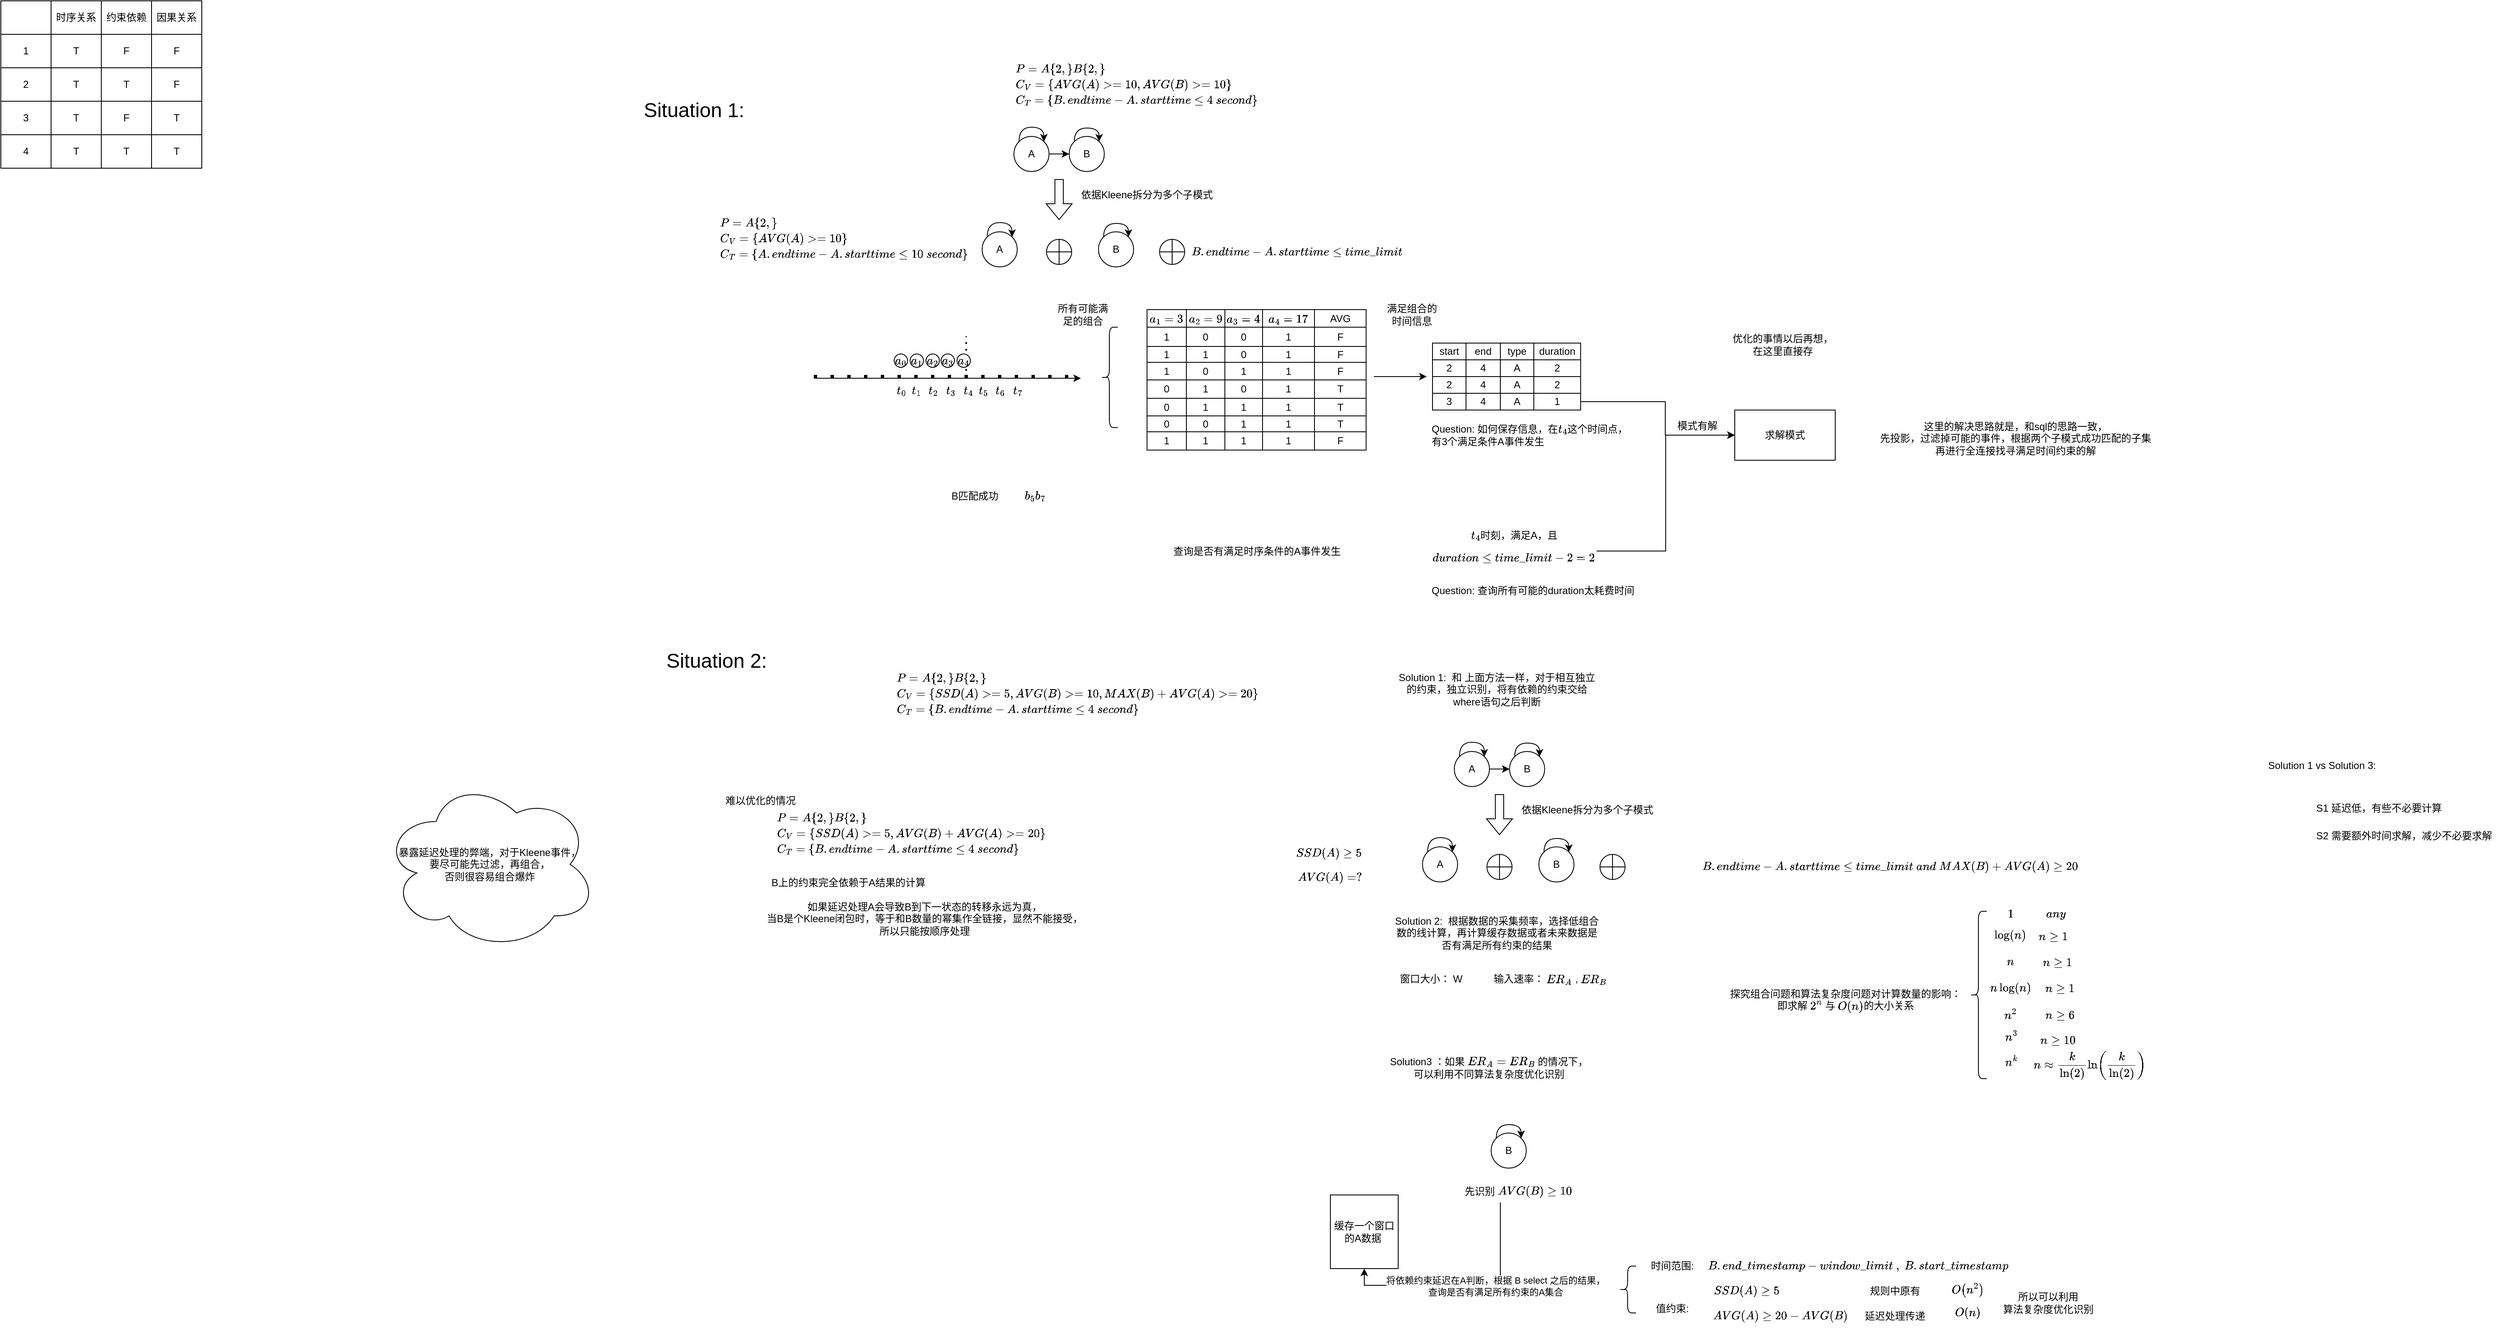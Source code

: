 <mxfile version="24.7.17">
  <diagram name="solution" id="qw6IBQWtgg2uzaBCxlZd">
    <mxGraphModel dx="2685" dy="1041" grid="0" gridSize="10" guides="1" tooltips="1" connect="1" arrows="1" fold="1" page="0" pageScale="1" pageWidth="1200" pageHeight="1920" math="1" shadow="0">
      <root>
        <mxCell id="0" />
        <mxCell id="1" parent="0" />
        <mxCell id="yxMzsUbInx-t9ANGKYJj-90" value="" style="shape=table;startSize=0;container=1;collapsible=0;childLayout=tableLayout;" parent="1" vertex="1">
          <mxGeometry x="-740" y="144" width="240" height="200" as="geometry" />
        </mxCell>
        <mxCell id="yxMzsUbInx-t9ANGKYJj-91" value="" style="shape=tableRow;horizontal=0;startSize=0;swimlaneHead=0;swimlaneBody=0;strokeColor=inherit;top=0;left=0;bottom=0;right=0;collapsible=0;dropTarget=0;fillColor=none;points=[[0,0.5],[1,0.5]];portConstraint=eastwest;" parent="yxMzsUbInx-t9ANGKYJj-90" vertex="1">
          <mxGeometry width="240" height="40" as="geometry" />
        </mxCell>
        <mxCell id="yxMzsUbInx-t9ANGKYJj-92" value="" style="shape=partialRectangle;html=1;whiteSpace=wrap;connectable=0;strokeColor=inherit;overflow=hidden;fillColor=none;top=0;left=0;bottom=0;right=0;pointerEvents=1;" parent="yxMzsUbInx-t9ANGKYJj-91" vertex="1">
          <mxGeometry width="60" height="40" as="geometry">
            <mxRectangle width="60" height="40" as="alternateBounds" />
          </mxGeometry>
        </mxCell>
        <mxCell id="yxMzsUbInx-t9ANGKYJj-93" value="时序关系" style="shape=partialRectangle;html=1;whiteSpace=wrap;connectable=0;strokeColor=inherit;overflow=hidden;fillColor=none;top=0;left=0;bottom=0;right=0;pointerEvents=1;" parent="yxMzsUbInx-t9ANGKYJj-91" vertex="1">
          <mxGeometry x="60" width="60" height="40" as="geometry">
            <mxRectangle width="60" height="40" as="alternateBounds" />
          </mxGeometry>
        </mxCell>
        <mxCell id="yxMzsUbInx-t9ANGKYJj-94" value="约束依赖" style="shape=partialRectangle;html=1;whiteSpace=wrap;connectable=0;strokeColor=inherit;overflow=hidden;fillColor=none;top=0;left=0;bottom=0;right=0;pointerEvents=1;" parent="yxMzsUbInx-t9ANGKYJj-91" vertex="1">
          <mxGeometry x="120" width="60" height="40" as="geometry">
            <mxRectangle width="60" height="40" as="alternateBounds" />
          </mxGeometry>
        </mxCell>
        <mxCell id="yxMzsUbInx-t9ANGKYJj-95" value="因果关系" style="shape=partialRectangle;html=1;whiteSpace=wrap;connectable=0;strokeColor=inherit;overflow=hidden;fillColor=none;top=0;left=0;bottom=0;right=0;pointerEvents=1;" parent="yxMzsUbInx-t9ANGKYJj-91" vertex="1">
          <mxGeometry x="180" width="60" height="40" as="geometry">
            <mxRectangle width="60" height="40" as="alternateBounds" />
          </mxGeometry>
        </mxCell>
        <mxCell id="yxMzsUbInx-t9ANGKYJj-96" value="" style="shape=tableRow;horizontal=0;startSize=0;swimlaneHead=0;swimlaneBody=0;strokeColor=inherit;top=0;left=0;bottom=0;right=0;collapsible=0;dropTarget=0;fillColor=none;points=[[0,0.5],[1,0.5]];portConstraint=eastwest;" parent="yxMzsUbInx-t9ANGKYJj-90" vertex="1">
          <mxGeometry y="40" width="240" height="40" as="geometry" />
        </mxCell>
        <mxCell id="yxMzsUbInx-t9ANGKYJj-97" value="1" style="shape=partialRectangle;html=1;whiteSpace=wrap;connectable=0;strokeColor=inherit;overflow=hidden;fillColor=none;top=0;left=0;bottom=0;right=0;pointerEvents=1;" parent="yxMzsUbInx-t9ANGKYJj-96" vertex="1">
          <mxGeometry width="60" height="40" as="geometry">
            <mxRectangle width="60" height="40" as="alternateBounds" />
          </mxGeometry>
        </mxCell>
        <mxCell id="yxMzsUbInx-t9ANGKYJj-98" value="T" style="shape=partialRectangle;html=1;whiteSpace=wrap;connectable=0;strokeColor=inherit;overflow=hidden;fillColor=none;top=0;left=0;bottom=0;right=0;pointerEvents=1;" parent="yxMzsUbInx-t9ANGKYJj-96" vertex="1">
          <mxGeometry x="60" width="60" height="40" as="geometry">
            <mxRectangle width="60" height="40" as="alternateBounds" />
          </mxGeometry>
        </mxCell>
        <mxCell id="yxMzsUbInx-t9ANGKYJj-99" value="F" style="shape=partialRectangle;html=1;whiteSpace=wrap;connectable=0;strokeColor=inherit;overflow=hidden;fillColor=none;top=0;left=0;bottom=0;right=0;pointerEvents=1;" parent="yxMzsUbInx-t9ANGKYJj-96" vertex="1">
          <mxGeometry x="120" width="60" height="40" as="geometry">
            <mxRectangle width="60" height="40" as="alternateBounds" />
          </mxGeometry>
        </mxCell>
        <mxCell id="yxMzsUbInx-t9ANGKYJj-100" value="F" style="shape=partialRectangle;html=1;whiteSpace=wrap;connectable=0;strokeColor=inherit;overflow=hidden;fillColor=none;top=0;left=0;bottom=0;right=0;pointerEvents=1;" parent="yxMzsUbInx-t9ANGKYJj-96" vertex="1">
          <mxGeometry x="180" width="60" height="40" as="geometry">
            <mxRectangle width="60" height="40" as="alternateBounds" />
          </mxGeometry>
        </mxCell>
        <mxCell id="yxMzsUbInx-t9ANGKYJj-101" value="" style="shape=tableRow;horizontal=0;startSize=0;swimlaneHead=0;swimlaneBody=0;strokeColor=inherit;top=0;left=0;bottom=0;right=0;collapsible=0;dropTarget=0;fillColor=none;points=[[0,0.5],[1,0.5]];portConstraint=eastwest;" parent="yxMzsUbInx-t9ANGKYJj-90" vertex="1">
          <mxGeometry y="80" width="240" height="40" as="geometry" />
        </mxCell>
        <mxCell id="yxMzsUbInx-t9ANGKYJj-102" value="2" style="shape=partialRectangle;html=1;whiteSpace=wrap;connectable=0;strokeColor=inherit;overflow=hidden;fillColor=none;top=0;left=0;bottom=0;right=0;pointerEvents=1;" parent="yxMzsUbInx-t9ANGKYJj-101" vertex="1">
          <mxGeometry width="60" height="40" as="geometry">
            <mxRectangle width="60" height="40" as="alternateBounds" />
          </mxGeometry>
        </mxCell>
        <mxCell id="yxMzsUbInx-t9ANGKYJj-103" value="T" style="shape=partialRectangle;html=1;whiteSpace=wrap;connectable=0;strokeColor=inherit;overflow=hidden;fillColor=none;top=0;left=0;bottom=0;right=0;pointerEvents=1;" parent="yxMzsUbInx-t9ANGKYJj-101" vertex="1">
          <mxGeometry x="60" width="60" height="40" as="geometry">
            <mxRectangle width="60" height="40" as="alternateBounds" />
          </mxGeometry>
        </mxCell>
        <mxCell id="yxMzsUbInx-t9ANGKYJj-104" value="T" style="shape=partialRectangle;html=1;whiteSpace=wrap;connectable=0;strokeColor=inherit;overflow=hidden;fillColor=none;top=0;left=0;bottom=0;right=0;pointerEvents=1;" parent="yxMzsUbInx-t9ANGKYJj-101" vertex="1">
          <mxGeometry x="120" width="60" height="40" as="geometry">
            <mxRectangle width="60" height="40" as="alternateBounds" />
          </mxGeometry>
        </mxCell>
        <mxCell id="yxMzsUbInx-t9ANGKYJj-105" value="F" style="shape=partialRectangle;html=1;whiteSpace=wrap;connectable=0;strokeColor=inherit;overflow=hidden;fillColor=none;top=0;left=0;bottom=0;right=0;pointerEvents=1;" parent="yxMzsUbInx-t9ANGKYJj-101" vertex="1">
          <mxGeometry x="180" width="60" height="40" as="geometry">
            <mxRectangle width="60" height="40" as="alternateBounds" />
          </mxGeometry>
        </mxCell>
        <mxCell id="yxMzsUbInx-t9ANGKYJj-106" value="" style="shape=tableRow;horizontal=0;startSize=0;swimlaneHead=0;swimlaneBody=0;strokeColor=inherit;top=0;left=0;bottom=0;right=0;collapsible=0;dropTarget=0;fillColor=none;points=[[0,0.5],[1,0.5]];portConstraint=eastwest;" parent="yxMzsUbInx-t9ANGKYJj-90" vertex="1">
          <mxGeometry y="120" width="240" height="40" as="geometry" />
        </mxCell>
        <mxCell id="yxMzsUbInx-t9ANGKYJj-107" value="3" style="shape=partialRectangle;html=1;whiteSpace=wrap;connectable=0;strokeColor=inherit;overflow=hidden;fillColor=none;top=0;left=0;bottom=0;right=0;pointerEvents=1;" parent="yxMzsUbInx-t9ANGKYJj-106" vertex="1">
          <mxGeometry width="60" height="40" as="geometry">
            <mxRectangle width="60" height="40" as="alternateBounds" />
          </mxGeometry>
        </mxCell>
        <mxCell id="yxMzsUbInx-t9ANGKYJj-108" value="T" style="shape=partialRectangle;html=1;whiteSpace=wrap;connectable=0;strokeColor=inherit;overflow=hidden;fillColor=none;top=0;left=0;bottom=0;right=0;pointerEvents=1;" parent="yxMzsUbInx-t9ANGKYJj-106" vertex="1">
          <mxGeometry x="60" width="60" height="40" as="geometry">
            <mxRectangle width="60" height="40" as="alternateBounds" />
          </mxGeometry>
        </mxCell>
        <mxCell id="yxMzsUbInx-t9ANGKYJj-109" value="F" style="shape=partialRectangle;html=1;whiteSpace=wrap;connectable=0;strokeColor=inherit;overflow=hidden;fillColor=none;top=0;left=0;bottom=0;right=0;pointerEvents=1;" parent="yxMzsUbInx-t9ANGKYJj-106" vertex="1">
          <mxGeometry x="120" width="60" height="40" as="geometry">
            <mxRectangle width="60" height="40" as="alternateBounds" />
          </mxGeometry>
        </mxCell>
        <mxCell id="yxMzsUbInx-t9ANGKYJj-110" value="T" style="shape=partialRectangle;html=1;whiteSpace=wrap;connectable=0;strokeColor=inherit;overflow=hidden;fillColor=none;top=0;left=0;bottom=0;right=0;pointerEvents=1;" parent="yxMzsUbInx-t9ANGKYJj-106" vertex="1">
          <mxGeometry x="180" width="60" height="40" as="geometry">
            <mxRectangle width="60" height="40" as="alternateBounds" />
          </mxGeometry>
        </mxCell>
        <mxCell id="yxMzsUbInx-t9ANGKYJj-111" value="" style="shape=tableRow;horizontal=0;startSize=0;swimlaneHead=0;swimlaneBody=0;strokeColor=inherit;top=0;left=0;bottom=0;right=0;collapsible=0;dropTarget=0;fillColor=none;points=[[0,0.5],[1,0.5]];portConstraint=eastwest;" parent="yxMzsUbInx-t9ANGKYJj-90" vertex="1">
          <mxGeometry y="160" width="240" height="40" as="geometry" />
        </mxCell>
        <mxCell id="yxMzsUbInx-t9ANGKYJj-112" value="4" style="shape=partialRectangle;html=1;whiteSpace=wrap;connectable=0;strokeColor=inherit;overflow=hidden;fillColor=none;top=0;left=0;bottom=0;right=0;pointerEvents=1;" parent="yxMzsUbInx-t9ANGKYJj-111" vertex="1">
          <mxGeometry width="60" height="40" as="geometry">
            <mxRectangle width="60" height="40" as="alternateBounds" />
          </mxGeometry>
        </mxCell>
        <mxCell id="yxMzsUbInx-t9ANGKYJj-113" value="T" style="shape=partialRectangle;html=1;whiteSpace=wrap;connectable=0;strokeColor=inherit;overflow=hidden;fillColor=none;top=0;left=0;bottom=0;right=0;pointerEvents=1;" parent="yxMzsUbInx-t9ANGKYJj-111" vertex="1">
          <mxGeometry x="60" width="60" height="40" as="geometry">
            <mxRectangle width="60" height="40" as="alternateBounds" />
          </mxGeometry>
        </mxCell>
        <mxCell id="yxMzsUbInx-t9ANGKYJj-114" value="T" style="shape=partialRectangle;html=1;whiteSpace=wrap;connectable=0;strokeColor=inherit;overflow=hidden;fillColor=none;top=0;left=0;bottom=0;right=0;pointerEvents=1;" parent="yxMzsUbInx-t9ANGKYJj-111" vertex="1">
          <mxGeometry x="120" width="60" height="40" as="geometry">
            <mxRectangle width="60" height="40" as="alternateBounds" />
          </mxGeometry>
        </mxCell>
        <mxCell id="yxMzsUbInx-t9ANGKYJj-115" value="T" style="shape=partialRectangle;html=1;whiteSpace=wrap;connectable=0;strokeColor=inherit;overflow=hidden;fillColor=none;top=0;left=0;bottom=0;right=0;pointerEvents=1;" parent="yxMzsUbInx-t9ANGKYJj-111" vertex="1">
          <mxGeometry x="180" width="60" height="40" as="geometry">
            <mxRectangle width="60" height="40" as="alternateBounds" />
          </mxGeometry>
        </mxCell>
        <mxCell id="yxMzsUbInx-t9ANGKYJj-124" value="" style="edgeStyle=orthogonalEdgeStyle;rounded=0;orthogonalLoop=1;jettySize=auto;html=1;" parent="1" source="yxMzsUbInx-t9ANGKYJj-118" target="yxMzsUbInx-t9ANGKYJj-123" edge="1">
          <mxGeometry relative="1" as="geometry" />
        </mxCell>
        <mxCell id="yxMzsUbInx-t9ANGKYJj-118" value="A" style="ellipse;whiteSpace=wrap;html=1;aspect=fixed;" parent="1" vertex="1">
          <mxGeometry x="470" y="306.01" width="42" height="42" as="geometry" />
        </mxCell>
        <mxCell id="yxMzsUbInx-t9ANGKYJj-121" style="edgeStyle=orthogonalEdgeStyle;rounded=0;orthogonalLoop=1;jettySize=auto;html=1;exitX=0;exitY=0;exitDx=0;exitDy=0;entryX=1;entryY=0;entryDx=0;entryDy=0;curved=1;" parent="1" source="yxMzsUbInx-t9ANGKYJj-118" target="yxMzsUbInx-t9ANGKYJj-118" edge="1">
          <mxGeometry relative="1" as="geometry">
            <Array as="points">
              <mxPoint x="476" y="295.01" />
              <mxPoint x="506" y="295.01" />
            </Array>
          </mxGeometry>
        </mxCell>
        <mxCell id="yxMzsUbInx-t9ANGKYJj-123" value="B" style="ellipse;whiteSpace=wrap;html=1;aspect=fixed;" parent="1" vertex="1">
          <mxGeometry x="536" y="306.01" width="42" height="42" as="geometry" />
        </mxCell>
        <mxCell id="yxMzsUbInx-t9ANGKYJj-125" style="edgeStyle=orthogonalEdgeStyle;rounded=0;orthogonalLoop=1;jettySize=auto;html=1;exitX=0;exitY=0;exitDx=0;exitDy=0;entryX=1;entryY=0;entryDx=0;entryDy=0;curved=1;" parent="1" source="yxMzsUbInx-t9ANGKYJj-123" target="yxMzsUbInx-t9ANGKYJj-123" edge="1">
          <mxGeometry relative="1" as="geometry">
            <Array as="points">
              <mxPoint x="542" y="296.01" />
              <mxPoint x="572" y="296.01" />
            </Array>
          </mxGeometry>
        </mxCell>
        <mxCell id="yxMzsUbInx-t9ANGKYJj-126" value="&lt;font style=&quot;font-size: 24px;&quot;&gt;Situation 1:&lt;/font&gt;" style="text;html=1;align=center;verticalAlign=middle;whiteSpace=wrap;rounded=0;" parent="1" vertex="1">
          <mxGeometry x="5" y="206" width="166" height="138" as="geometry" />
        </mxCell>
        <mxCell id="yxMzsUbInx-t9ANGKYJj-128" value="A" style="ellipse;whiteSpace=wrap;html=1;aspect=fixed;" parent="1" vertex="1">
          <mxGeometry x="432" y="419.99" width="42" height="42" as="geometry" />
        </mxCell>
        <mxCell id="yxMzsUbInx-t9ANGKYJj-129" style="edgeStyle=orthogonalEdgeStyle;rounded=0;orthogonalLoop=1;jettySize=auto;html=1;exitX=0;exitY=0;exitDx=0;exitDy=0;entryX=1;entryY=0;entryDx=0;entryDy=0;curved=1;" parent="1" source="yxMzsUbInx-t9ANGKYJj-128" target="yxMzsUbInx-t9ANGKYJj-128" edge="1">
          <mxGeometry relative="1" as="geometry">
            <Array as="points">
              <mxPoint x="438" y="408.99" />
              <mxPoint x="468" y="408.99" />
            </Array>
          </mxGeometry>
        </mxCell>
        <mxCell id="yxMzsUbInx-t9ANGKYJj-130" value="B" style="ellipse;whiteSpace=wrap;html=1;aspect=fixed;" parent="1" vertex="1">
          <mxGeometry x="571" y="419.99" width="42" height="42" as="geometry" />
        </mxCell>
        <mxCell id="yxMzsUbInx-t9ANGKYJj-131" style="edgeStyle=orthogonalEdgeStyle;rounded=0;orthogonalLoop=1;jettySize=auto;html=1;exitX=0;exitY=0;exitDx=0;exitDy=0;entryX=1;entryY=0;entryDx=0;entryDy=0;curved=1;" parent="1" source="yxMzsUbInx-t9ANGKYJj-130" target="yxMzsUbInx-t9ANGKYJj-130" edge="1">
          <mxGeometry relative="1" as="geometry">
            <Array as="points">
              <mxPoint x="577" y="409.99" />
              <mxPoint x="607" y="409.99" />
            </Array>
          </mxGeometry>
        </mxCell>
        <mxCell id="yxMzsUbInx-t9ANGKYJj-132" value="" style="shape=flexArrow;endArrow=classic;html=1;rounded=0;" parent="1" edge="1">
          <mxGeometry width="50" height="50" relative="1" as="geometry">
            <mxPoint x="524" y="357" as="sourcePoint" />
            <mxPoint x="524" y="406" as="targetPoint" />
          </mxGeometry>
        </mxCell>
        <mxCell id="yxMzsUbInx-t9ANGKYJj-133" value="依据Kleene拆分为多个子模式" style="text;html=1;align=center;verticalAlign=middle;whiteSpace=wrap;rounded=0;" parent="1" vertex="1">
          <mxGeometry x="546" y="361" width="166" height="30" as="geometry" />
        </mxCell>
        <mxCell id="yxMzsUbInx-t9ANGKYJj-134" value="$$B.endtime - A.starttime \leq time\_limit$$" style="text;html=1;align=center;verticalAlign=middle;whiteSpace=wrap;rounded=0;" parent="1" vertex="1">
          <mxGeometry x="712" y="429.02" width="192" height="30" as="geometry" />
        </mxCell>
        <mxCell id="yxMzsUbInx-t9ANGKYJj-136" value="" style="verticalLabelPosition=bottom;verticalAlign=top;html=1;shape=mxgraph.flowchart.summing_function;" parent="1" vertex="1">
          <mxGeometry x="509" y="429.02" width="30" height="30" as="geometry" />
        </mxCell>
        <mxCell id="yxMzsUbInx-t9ANGKYJj-137" value="" style="verticalLabelPosition=bottom;verticalAlign=top;html=1;shape=mxgraph.flowchart.summing_function;" parent="1" vertex="1">
          <mxGeometry x="644" y="429.02" width="30" height="30" as="geometry" />
        </mxCell>
        <mxCell id="yxMzsUbInx-t9ANGKYJj-140" value="" style="group" parent="1" vertex="1" connectable="0">
          <mxGeometry x="231" y="593" width="319" height="2" as="geometry" />
        </mxCell>
        <mxCell id="yxMzsUbInx-t9ANGKYJj-138" value="" style="endArrow=classic;html=1;rounded=0;" parent="yxMzsUbInx-t9ANGKYJj-140" edge="1">
          <mxGeometry width="50" height="50" relative="1" as="geometry">
            <mxPoint y="2" as="sourcePoint" />
            <mxPoint x="319" y="2" as="targetPoint" />
          </mxGeometry>
        </mxCell>
        <mxCell id="yxMzsUbInx-t9ANGKYJj-139" value="" style="endArrow=none;dashed=1;html=1;strokeWidth=4;rounded=0;dashPattern=1 4;" parent="yxMzsUbInx-t9ANGKYJj-140" edge="1">
          <mxGeometry width="50" height="50" relative="1" as="geometry">
            <mxPoint as="sourcePoint" />
            <mxPoint x="319" as="targetPoint" />
          </mxGeometry>
        </mxCell>
        <mxCell id="yxMzsUbInx-t9ANGKYJj-141" value="`t_{0}`" style="text;html=1;align=center;verticalAlign=middle;whiteSpace=wrap;rounded=0;" parent="1" vertex="1">
          <mxGeometry x="327" y="595" width="18" height="30" as="geometry" />
        </mxCell>
        <mxCell id="yxMzsUbInx-t9ANGKYJj-142" value="`t_1`" style="text;html=1;align=center;verticalAlign=middle;whiteSpace=wrap;rounded=0;" parent="1" vertex="1">
          <mxGeometry x="345" y="595" width="18" height="30" as="geometry" />
        </mxCell>
        <mxCell id="yxMzsUbInx-t9ANGKYJj-143" value="`t_2`" style="text;html=1;align=center;verticalAlign=middle;whiteSpace=wrap;rounded=0;" parent="1" vertex="1">
          <mxGeometry x="365" y="595" width="18" height="30" as="geometry" />
        </mxCell>
        <mxCell id="yxMzsUbInx-t9ANGKYJj-144" value="`t_3`" style="text;html=1;align=center;verticalAlign=middle;whiteSpace=wrap;rounded=0;" parent="1" vertex="1">
          <mxGeometry x="386" y="595" width="18" height="30" as="geometry" />
        </mxCell>
        <mxCell id="yxMzsUbInx-t9ANGKYJj-145" value="&lt;b&gt;`t_{4}`&lt;/b&gt;" style="text;html=1;align=center;verticalAlign=middle;whiteSpace=wrap;rounded=0;" parent="1" vertex="1">
          <mxGeometry x="407" y="595" width="18" height="30" as="geometry" />
        </mxCell>
        <mxCell id="yxMzsUbInx-t9ANGKYJj-146" value="`t_5`" style="text;html=1;align=center;verticalAlign=middle;whiteSpace=wrap;rounded=0;" parent="1" vertex="1">
          <mxGeometry x="425" y="595" width="18" height="30" as="geometry" />
        </mxCell>
        <mxCell id="yxMzsUbInx-t9ANGKYJj-147" value="`t_6`" style="text;html=1;align=center;verticalAlign=middle;whiteSpace=wrap;rounded=0;" parent="1" vertex="1">
          <mxGeometry x="445" y="595" width="18" height="30" as="geometry" />
        </mxCell>
        <mxCell id="yxMzsUbInx-t9ANGKYJj-148" value="`t_7`" style="text;html=1;align=center;verticalAlign=middle;whiteSpace=wrap;rounded=0;" parent="1" vertex="1">
          <mxGeometry x="466" y="595" width="18" height="30" as="geometry" />
        </mxCell>
        <mxCell id="yxMzsUbInx-t9ANGKYJj-149" value="" style="endArrow=none;dashed=1;html=1;dashPattern=1 3;strokeWidth=2;rounded=0;" parent="1" edge="1">
          <mxGeometry width="50" height="50" relative="1" as="geometry">
            <mxPoint x="413" y="594" as="sourcePoint" />
            <mxPoint x="413" y="545" as="targetPoint" />
          </mxGeometry>
        </mxCell>
        <mxCell id="yxMzsUbInx-t9ANGKYJj-152" value="$$\begin{align}&amp;amp; P = A\{2,\} B\{2,\} \\&amp;amp; C_V = \{AVG(A) &amp;gt;= 10, AVG(B) &amp;gt;= 10\} \\&amp;amp; C_T = \{B.endtime - A.starttime \leq 4\ second\} \end{align}$$" style="text;html=1;align=center;verticalAlign=middle;resizable=0;points=[];autosize=1;strokeColor=none;fillColor=none;" parent="1" vertex="1">
          <mxGeometry x="230" y="231" width="771" height="26" as="geometry" />
        </mxCell>
        <mxCell id="yxMzsUbInx-t9ANGKYJj-155" value="$$\begin{align}&amp;amp; P = A\{2,\} \\&amp;amp; C_V = \{AVG(A) &amp;gt;= 10\} \\&amp;amp; C_T = \{A.endtime - A.starttime \leq 10\ second\} \end{align}$$" style="text;html=1;align=center;verticalAlign=middle;resizable=0;points=[];autosize=1;strokeColor=none;fillColor=none;" parent="1" vertex="1">
          <mxGeometry x="-64" y="415" width="661" height="26" as="geometry" />
        </mxCell>
        <mxCell id="yxMzsUbInx-t9ANGKYJj-158" value="`a_0`" style="ellipse;whiteSpace=wrap;html=1;aspect=fixed;" parent="1" vertex="1">
          <mxGeometry x="327" y="566" width="16" height="16" as="geometry" />
        </mxCell>
        <mxCell id="yxMzsUbInx-t9ANGKYJj-159" value="`a_1`" style="ellipse;whiteSpace=wrap;html=1;aspect=fixed;" parent="1" vertex="1">
          <mxGeometry x="346" y="566" width="16" height="16" as="geometry" />
        </mxCell>
        <mxCell id="yxMzsUbInx-t9ANGKYJj-160" value="`a_2`" style="ellipse;whiteSpace=wrap;html=1;aspect=fixed;" parent="1" vertex="1">
          <mxGeometry x="365" y="566" width="16" height="16" as="geometry" />
        </mxCell>
        <mxCell id="yxMzsUbInx-t9ANGKYJj-161" value="`a_3`" style="ellipse;whiteSpace=wrap;html=1;aspect=fixed;" parent="1" vertex="1">
          <mxGeometry x="383" y="566" width="16" height="16" as="geometry" />
        </mxCell>
        <mxCell id="yxMzsUbInx-t9ANGKYJj-162" value="`a_4`" style="ellipse;whiteSpace=wrap;html=1;aspect=fixed;" parent="1" vertex="1">
          <mxGeometry x="402" y="566" width="16" height="16" as="geometry" />
        </mxCell>
        <mxCell id="yxMzsUbInx-t9ANGKYJj-163" value="" style="shape=curlyBracket;whiteSpace=wrap;html=1;rounded=1;labelPosition=left;verticalLabelPosition=middle;align=right;verticalAlign=middle;" parent="1" vertex="1">
          <mxGeometry x="574" y="534" width="20" height="120" as="geometry" />
        </mxCell>
        <mxCell id="yxMzsUbInx-t9ANGKYJj-165" value="" style="shape=table;startSize=0;container=1;collapsible=0;childLayout=tableLayout;" parent="1" vertex="1">
          <mxGeometry x="629" y="513" width="261.683" height="167.878" as="geometry" />
        </mxCell>
        <mxCell id="yxMzsUbInx-t9ANGKYJj-166" value="" style="shape=tableRow;horizontal=0;startSize=0;swimlaneHead=0;swimlaneBody=0;strokeColor=inherit;top=0;left=0;bottom=0;right=0;collapsible=0;dropTarget=0;fillColor=none;points=[[0,0.5],[1,0.5]];portConstraint=eastwest;" parent="yxMzsUbInx-t9ANGKYJj-165" vertex="1">
          <mxGeometry width="261.683" height="21" as="geometry" />
        </mxCell>
        <mxCell id="yxMzsUbInx-t9ANGKYJj-167" value="`a_1=3`" style="shape=partialRectangle;html=1;whiteSpace=wrap;connectable=0;strokeColor=inherit;overflow=hidden;fillColor=none;top=0;left=0;bottom=0;right=0;pointerEvents=1;" parent="yxMzsUbInx-t9ANGKYJj-166" vertex="1">
          <mxGeometry width="47" height="21" as="geometry">
            <mxRectangle width="47" height="21" as="alternateBounds" />
          </mxGeometry>
        </mxCell>
        <mxCell id="yxMzsUbInx-t9ANGKYJj-168" value="`a_2=9`" style="shape=partialRectangle;html=1;whiteSpace=wrap;connectable=0;strokeColor=inherit;overflow=hidden;fillColor=none;top=0;left=0;bottom=0;right=0;pointerEvents=1;" parent="yxMzsUbInx-t9ANGKYJj-166" vertex="1">
          <mxGeometry x="47" width="46" height="21" as="geometry">
            <mxRectangle width="46" height="21" as="alternateBounds" />
          </mxGeometry>
        </mxCell>
        <mxCell id="yxMzsUbInx-t9ANGKYJj-169" value="`a_3=4`" style="shape=partialRectangle;html=1;whiteSpace=wrap;connectable=0;strokeColor=inherit;overflow=hidden;fillColor=none;top=0;left=0;bottom=0;right=0;pointerEvents=1;" parent="yxMzsUbInx-t9ANGKYJj-166" vertex="1">
          <mxGeometry x="93" width="45" height="21" as="geometry">
            <mxRectangle width="45" height="21" as="alternateBounds" />
          </mxGeometry>
        </mxCell>
        <mxCell id="yxMzsUbInx-t9ANGKYJj-170" value="`a_4=17`" style="shape=partialRectangle;html=1;whiteSpace=wrap;connectable=0;strokeColor=inherit;overflow=hidden;fillColor=none;top=0;left=0;bottom=0;right=0;pointerEvents=1;" parent="yxMzsUbInx-t9ANGKYJj-166" vertex="1">
          <mxGeometry x="138" width="62" height="21" as="geometry">
            <mxRectangle width="62" height="21" as="alternateBounds" />
          </mxGeometry>
        </mxCell>
        <mxCell id="yxMzsUbInx-t9ANGKYJj-214" value="AVG" style="shape=partialRectangle;html=1;whiteSpace=wrap;connectable=0;strokeColor=inherit;overflow=hidden;fillColor=none;top=0;left=0;bottom=0;right=0;pointerEvents=1;" parent="yxMzsUbInx-t9ANGKYJj-166" vertex="1">
          <mxGeometry x="200" width="62" height="21" as="geometry">
            <mxRectangle width="62" height="21" as="alternateBounds" />
          </mxGeometry>
        </mxCell>
        <mxCell id="yxMzsUbInx-t9ANGKYJj-171" value="" style="shape=tableRow;horizontal=0;startSize=0;swimlaneHead=0;swimlaneBody=0;strokeColor=inherit;top=0;left=0;bottom=0;right=0;collapsible=0;dropTarget=0;fillColor=none;points=[[0,0.5],[1,0.5]];portConstraint=eastwest;" parent="yxMzsUbInx-t9ANGKYJj-165" vertex="1">
          <mxGeometry y="21" width="261.683" height="23" as="geometry" />
        </mxCell>
        <mxCell id="yxMzsUbInx-t9ANGKYJj-172" value="1" style="shape=partialRectangle;html=1;whiteSpace=wrap;connectable=0;strokeColor=inherit;overflow=hidden;fillColor=none;top=0;left=0;bottom=0;right=0;pointerEvents=1;" parent="yxMzsUbInx-t9ANGKYJj-171" vertex="1">
          <mxGeometry width="47" height="23" as="geometry">
            <mxRectangle width="47" height="23" as="alternateBounds" />
          </mxGeometry>
        </mxCell>
        <mxCell id="yxMzsUbInx-t9ANGKYJj-173" value="0" style="shape=partialRectangle;html=1;whiteSpace=wrap;connectable=0;strokeColor=inherit;overflow=hidden;fillColor=none;top=0;left=0;bottom=0;right=0;pointerEvents=1;" parent="yxMzsUbInx-t9ANGKYJj-171" vertex="1">
          <mxGeometry x="47" width="46" height="23" as="geometry">
            <mxRectangle width="46" height="23" as="alternateBounds" />
          </mxGeometry>
        </mxCell>
        <mxCell id="yxMzsUbInx-t9ANGKYJj-174" value="0" style="shape=partialRectangle;html=1;whiteSpace=wrap;connectable=0;strokeColor=inherit;overflow=hidden;fillColor=none;top=0;left=0;bottom=0;right=0;pointerEvents=1;" parent="yxMzsUbInx-t9ANGKYJj-171" vertex="1">
          <mxGeometry x="93" width="45" height="23" as="geometry">
            <mxRectangle width="45" height="23" as="alternateBounds" />
          </mxGeometry>
        </mxCell>
        <mxCell id="yxMzsUbInx-t9ANGKYJj-175" value="1" style="shape=partialRectangle;html=1;whiteSpace=wrap;connectable=0;strokeColor=inherit;overflow=hidden;fillColor=none;top=0;left=0;bottom=0;right=0;pointerEvents=1;" parent="yxMzsUbInx-t9ANGKYJj-171" vertex="1">
          <mxGeometry x="138" width="62" height="23" as="geometry">
            <mxRectangle width="62" height="23" as="alternateBounds" />
          </mxGeometry>
        </mxCell>
        <mxCell id="yxMzsUbInx-t9ANGKYJj-215" value="F" style="shape=partialRectangle;html=1;whiteSpace=wrap;connectable=0;strokeColor=inherit;overflow=hidden;fillColor=none;top=0;left=0;bottom=0;right=0;pointerEvents=1;" parent="yxMzsUbInx-t9ANGKYJj-171" vertex="1">
          <mxGeometry x="200" width="62" height="23" as="geometry">
            <mxRectangle width="62" height="23" as="alternateBounds" />
          </mxGeometry>
        </mxCell>
        <mxCell id="yxMzsUbInx-t9ANGKYJj-176" value="" style="shape=tableRow;horizontal=0;startSize=0;swimlaneHead=0;swimlaneBody=0;strokeColor=inherit;top=0;left=0;bottom=0;right=0;collapsible=0;dropTarget=0;fillColor=none;points=[[0,0.5],[1,0.5]];portConstraint=eastwest;" parent="yxMzsUbInx-t9ANGKYJj-165" vertex="1">
          <mxGeometry y="44" width="261.683" height="19" as="geometry" />
        </mxCell>
        <mxCell id="yxMzsUbInx-t9ANGKYJj-177" value="1" style="shape=partialRectangle;html=1;whiteSpace=wrap;connectable=0;strokeColor=inherit;overflow=hidden;fillColor=none;top=0;left=0;bottom=0;right=0;pointerEvents=1;" parent="yxMzsUbInx-t9ANGKYJj-176" vertex="1">
          <mxGeometry width="47" height="19" as="geometry">
            <mxRectangle width="47" height="19" as="alternateBounds" />
          </mxGeometry>
        </mxCell>
        <mxCell id="yxMzsUbInx-t9ANGKYJj-178" value="1" style="shape=partialRectangle;html=1;whiteSpace=wrap;connectable=0;strokeColor=inherit;overflow=hidden;fillColor=none;top=0;left=0;bottom=0;right=0;pointerEvents=1;" parent="yxMzsUbInx-t9ANGKYJj-176" vertex="1">
          <mxGeometry x="47" width="46" height="19" as="geometry">
            <mxRectangle width="46" height="19" as="alternateBounds" />
          </mxGeometry>
        </mxCell>
        <mxCell id="yxMzsUbInx-t9ANGKYJj-179" value="0" style="shape=partialRectangle;html=1;whiteSpace=wrap;connectable=0;strokeColor=inherit;overflow=hidden;fillColor=none;top=0;left=0;bottom=0;right=0;pointerEvents=1;" parent="yxMzsUbInx-t9ANGKYJj-176" vertex="1">
          <mxGeometry x="93" width="45" height="19" as="geometry">
            <mxRectangle width="45" height="19" as="alternateBounds" />
          </mxGeometry>
        </mxCell>
        <mxCell id="yxMzsUbInx-t9ANGKYJj-180" value="1" style="shape=partialRectangle;html=1;whiteSpace=wrap;connectable=0;strokeColor=inherit;overflow=hidden;fillColor=none;top=0;left=0;bottom=0;right=0;pointerEvents=1;" parent="yxMzsUbInx-t9ANGKYJj-176" vertex="1">
          <mxGeometry x="138" width="62" height="19" as="geometry">
            <mxRectangle width="62" height="19" as="alternateBounds" />
          </mxGeometry>
        </mxCell>
        <mxCell id="yxMzsUbInx-t9ANGKYJj-216" value="F" style="shape=partialRectangle;html=1;whiteSpace=wrap;connectable=0;strokeColor=inherit;overflow=hidden;fillColor=none;top=0;left=0;bottom=0;right=0;pointerEvents=1;" parent="yxMzsUbInx-t9ANGKYJj-176" vertex="1">
          <mxGeometry x="200" width="62" height="19" as="geometry">
            <mxRectangle width="62" height="19" as="alternateBounds" />
          </mxGeometry>
        </mxCell>
        <mxCell id="yxMzsUbInx-t9ANGKYJj-181" value="" style="shape=tableRow;horizontal=0;startSize=0;swimlaneHead=0;swimlaneBody=0;strokeColor=inherit;top=0;left=0;bottom=0;right=0;collapsible=0;dropTarget=0;fillColor=none;points=[[0,0.5],[1,0.5]];portConstraint=eastwest;" parent="yxMzsUbInx-t9ANGKYJj-165" vertex="1">
          <mxGeometry y="63" width="261.683" height="21" as="geometry" />
        </mxCell>
        <mxCell id="yxMzsUbInx-t9ANGKYJj-182" value="1" style="shape=partialRectangle;html=1;whiteSpace=wrap;connectable=0;strokeColor=inherit;overflow=hidden;fillColor=none;top=0;left=0;bottom=0;right=0;pointerEvents=1;" parent="yxMzsUbInx-t9ANGKYJj-181" vertex="1">
          <mxGeometry width="47" height="21" as="geometry">
            <mxRectangle width="47" height="21" as="alternateBounds" />
          </mxGeometry>
        </mxCell>
        <mxCell id="yxMzsUbInx-t9ANGKYJj-183" value="0" style="shape=partialRectangle;html=1;whiteSpace=wrap;connectable=0;strokeColor=inherit;overflow=hidden;fillColor=none;top=0;left=0;bottom=0;right=0;pointerEvents=1;" parent="yxMzsUbInx-t9ANGKYJj-181" vertex="1">
          <mxGeometry x="47" width="46" height="21" as="geometry">
            <mxRectangle width="46" height="21" as="alternateBounds" />
          </mxGeometry>
        </mxCell>
        <mxCell id="yxMzsUbInx-t9ANGKYJj-184" value="1" style="shape=partialRectangle;html=1;whiteSpace=wrap;connectable=0;strokeColor=inherit;overflow=hidden;fillColor=none;top=0;left=0;bottom=0;right=0;pointerEvents=1;" parent="yxMzsUbInx-t9ANGKYJj-181" vertex="1">
          <mxGeometry x="93" width="45" height="21" as="geometry">
            <mxRectangle width="45" height="21" as="alternateBounds" />
          </mxGeometry>
        </mxCell>
        <mxCell id="yxMzsUbInx-t9ANGKYJj-185" value="1" style="shape=partialRectangle;html=1;whiteSpace=wrap;connectable=0;strokeColor=inherit;overflow=hidden;fillColor=none;top=0;left=0;bottom=0;right=0;pointerEvents=1;" parent="yxMzsUbInx-t9ANGKYJj-181" vertex="1">
          <mxGeometry x="138" width="62" height="21" as="geometry">
            <mxRectangle width="62" height="21" as="alternateBounds" />
          </mxGeometry>
        </mxCell>
        <mxCell id="yxMzsUbInx-t9ANGKYJj-217" value="F" style="shape=partialRectangle;html=1;whiteSpace=wrap;connectable=0;strokeColor=inherit;overflow=hidden;fillColor=none;top=0;left=0;bottom=0;right=0;pointerEvents=1;" parent="yxMzsUbInx-t9ANGKYJj-181" vertex="1">
          <mxGeometry x="200" width="62" height="21" as="geometry">
            <mxRectangle width="62" height="21" as="alternateBounds" />
          </mxGeometry>
        </mxCell>
        <mxCell id="yxMzsUbInx-t9ANGKYJj-186" value="" style="shape=tableRow;horizontal=0;startSize=0;swimlaneHead=0;swimlaneBody=0;strokeColor=inherit;top=0;left=0;bottom=0;right=0;collapsible=0;dropTarget=0;fillColor=none;points=[[0,0.5],[1,0.5]];portConstraint=eastwest;" parent="yxMzsUbInx-t9ANGKYJj-165" vertex="1">
          <mxGeometry y="84" width="261.683" height="22" as="geometry" />
        </mxCell>
        <mxCell id="yxMzsUbInx-t9ANGKYJj-187" value="0" style="shape=partialRectangle;html=1;whiteSpace=wrap;connectable=0;strokeColor=inherit;overflow=hidden;fillColor=none;top=0;left=0;bottom=0;right=0;pointerEvents=1;" parent="yxMzsUbInx-t9ANGKYJj-186" vertex="1">
          <mxGeometry width="47" height="22" as="geometry">
            <mxRectangle width="47" height="22" as="alternateBounds" />
          </mxGeometry>
        </mxCell>
        <mxCell id="yxMzsUbInx-t9ANGKYJj-188" value="1" style="shape=partialRectangle;html=1;whiteSpace=wrap;connectable=0;strokeColor=inherit;overflow=hidden;fillColor=none;top=0;left=0;bottom=0;right=0;pointerEvents=1;" parent="yxMzsUbInx-t9ANGKYJj-186" vertex="1">
          <mxGeometry x="47" width="46" height="22" as="geometry">
            <mxRectangle width="46" height="22" as="alternateBounds" />
          </mxGeometry>
        </mxCell>
        <mxCell id="yxMzsUbInx-t9ANGKYJj-189" value="0" style="shape=partialRectangle;html=1;whiteSpace=wrap;connectable=0;strokeColor=inherit;overflow=hidden;fillColor=none;top=0;left=0;bottom=0;right=0;pointerEvents=1;" parent="yxMzsUbInx-t9ANGKYJj-186" vertex="1">
          <mxGeometry x="93" width="45" height="22" as="geometry">
            <mxRectangle width="45" height="22" as="alternateBounds" />
          </mxGeometry>
        </mxCell>
        <mxCell id="yxMzsUbInx-t9ANGKYJj-190" value="1" style="shape=partialRectangle;html=1;whiteSpace=wrap;connectable=0;strokeColor=inherit;overflow=hidden;fillColor=none;top=0;left=0;bottom=0;right=0;pointerEvents=1;" parent="yxMzsUbInx-t9ANGKYJj-186" vertex="1">
          <mxGeometry x="138" width="62" height="22" as="geometry">
            <mxRectangle width="62" height="22" as="alternateBounds" />
          </mxGeometry>
        </mxCell>
        <mxCell id="yxMzsUbInx-t9ANGKYJj-218" value="T" style="shape=partialRectangle;html=1;whiteSpace=wrap;connectable=0;strokeColor=inherit;overflow=hidden;fillColor=none;top=0;left=0;bottom=0;right=0;pointerEvents=1;" parent="yxMzsUbInx-t9ANGKYJj-186" vertex="1">
          <mxGeometry x="200" width="62" height="22" as="geometry">
            <mxRectangle width="62" height="22" as="alternateBounds" />
          </mxGeometry>
        </mxCell>
        <mxCell id="yxMzsUbInx-t9ANGKYJj-191" value="" style="shape=tableRow;horizontal=0;startSize=0;swimlaneHead=0;swimlaneBody=0;strokeColor=inherit;top=0;left=0;bottom=0;right=0;collapsible=0;dropTarget=0;fillColor=none;points=[[0,0.5],[1,0.5]];portConstraint=eastwest;" parent="yxMzsUbInx-t9ANGKYJj-165" vertex="1">
          <mxGeometry y="106" width="261.683" height="21" as="geometry" />
        </mxCell>
        <mxCell id="yxMzsUbInx-t9ANGKYJj-192" value="0" style="shape=partialRectangle;html=1;whiteSpace=wrap;connectable=0;strokeColor=inherit;overflow=hidden;fillColor=none;top=0;left=0;bottom=0;right=0;pointerEvents=1;" parent="yxMzsUbInx-t9ANGKYJj-191" vertex="1">
          <mxGeometry width="47" height="21" as="geometry">
            <mxRectangle width="47" height="21" as="alternateBounds" />
          </mxGeometry>
        </mxCell>
        <mxCell id="yxMzsUbInx-t9ANGKYJj-193" value="1" style="shape=partialRectangle;html=1;whiteSpace=wrap;connectable=0;strokeColor=inherit;overflow=hidden;fillColor=none;top=0;left=0;bottom=0;right=0;pointerEvents=1;" parent="yxMzsUbInx-t9ANGKYJj-191" vertex="1">
          <mxGeometry x="47" width="46" height="21" as="geometry">
            <mxRectangle width="46" height="21" as="alternateBounds" />
          </mxGeometry>
        </mxCell>
        <mxCell id="yxMzsUbInx-t9ANGKYJj-194" value="1" style="shape=partialRectangle;html=1;whiteSpace=wrap;connectable=0;strokeColor=inherit;overflow=hidden;fillColor=none;top=0;left=0;bottom=0;right=0;pointerEvents=1;" parent="yxMzsUbInx-t9ANGKYJj-191" vertex="1">
          <mxGeometry x="93" width="45" height="21" as="geometry">
            <mxRectangle width="45" height="21" as="alternateBounds" />
          </mxGeometry>
        </mxCell>
        <mxCell id="yxMzsUbInx-t9ANGKYJj-195" value="1" style="shape=partialRectangle;html=1;whiteSpace=wrap;connectable=0;strokeColor=inherit;overflow=hidden;fillColor=none;top=0;left=0;bottom=0;right=0;pointerEvents=1;" parent="yxMzsUbInx-t9ANGKYJj-191" vertex="1">
          <mxGeometry x="138" width="62" height="21" as="geometry">
            <mxRectangle width="62" height="21" as="alternateBounds" />
          </mxGeometry>
        </mxCell>
        <mxCell id="yxMzsUbInx-t9ANGKYJj-219" value="T" style="shape=partialRectangle;html=1;whiteSpace=wrap;connectable=0;strokeColor=inherit;overflow=hidden;fillColor=none;top=0;left=0;bottom=0;right=0;pointerEvents=1;" parent="yxMzsUbInx-t9ANGKYJj-191" vertex="1">
          <mxGeometry x="200" width="62" height="21" as="geometry">
            <mxRectangle width="62" height="21" as="alternateBounds" />
          </mxGeometry>
        </mxCell>
        <mxCell id="yxMzsUbInx-t9ANGKYJj-196" value="" style="shape=tableRow;horizontal=0;startSize=0;swimlaneHead=0;swimlaneBody=0;strokeColor=inherit;top=0;left=0;bottom=0;right=0;collapsible=0;dropTarget=0;fillColor=none;points=[[0,0.5],[1,0.5]];portConstraint=eastwest;" parent="yxMzsUbInx-t9ANGKYJj-165" vertex="1">
          <mxGeometry y="127" width="261.683" height="19" as="geometry" />
        </mxCell>
        <mxCell id="yxMzsUbInx-t9ANGKYJj-197" value="0" style="shape=partialRectangle;html=1;whiteSpace=wrap;connectable=0;strokeColor=inherit;overflow=hidden;fillColor=none;top=0;left=0;bottom=0;right=0;pointerEvents=1;" parent="yxMzsUbInx-t9ANGKYJj-196" vertex="1">
          <mxGeometry width="47" height="19" as="geometry">
            <mxRectangle width="47" height="19" as="alternateBounds" />
          </mxGeometry>
        </mxCell>
        <mxCell id="yxMzsUbInx-t9ANGKYJj-198" value="0" style="shape=partialRectangle;html=1;whiteSpace=wrap;connectable=0;strokeColor=inherit;overflow=hidden;fillColor=none;top=0;left=0;bottom=0;right=0;pointerEvents=1;" parent="yxMzsUbInx-t9ANGKYJj-196" vertex="1">
          <mxGeometry x="47" width="46" height="19" as="geometry">
            <mxRectangle width="46" height="19" as="alternateBounds" />
          </mxGeometry>
        </mxCell>
        <mxCell id="yxMzsUbInx-t9ANGKYJj-199" value="1" style="shape=partialRectangle;html=1;whiteSpace=wrap;connectable=0;strokeColor=inherit;overflow=hidden;fillColor=none;top=0;left=0;bottom=0;right=0;pointerEvents=1;" parent="yxMzsUbInx-t9ANGKYJj-196" vertex="1">
          <mxGeometry x="93" width="45" height="19" as="geometry">
            <mxRectangle width="45" height="19" as="alternateBounds" />
          </mxGeometry>
        </mxCell>
        <mxCell id="yxMzsUbInx-t9ANGKYJj-200" value="1" style="shape=partialRectangle;html=1;whiteSpace=wrap;connectable=0;strokeColor=inherit;overflow=hidden;fillColor=none;top=0;left=0;bottom=0;right=0;pointerEvents=1;" parent="yxMzsUbInx-t9ANGKYJj-196" vertex="1">
          <mxGeometry x="138" width="62" height="19" as="geometry">
            <mxRectangle width="62" height="19" as="alternateBounds" />
          </mxGeometry>
        </mxCell>
        <mxCell id="yxMzsUbInx-t9ANGKYJj-220" value="T" style="shape=partialRectangle;html=1;whiteSpace=wrap;connectable=0;strokeColor=inherit;overflow=hidden;fillColor=none;top=0;left=0;bottom=0;right=0;pointerEvents=1;" parent="yxMzsUbInx-t9ANGKYJj-196" vertex="1">
          <mxGeometry x="200" width="62" height="19" as="geometry">
            <mxRectangle width="62" height="19" as="alternateBounds" />
          </mxGeometry>
        </mxCell>
        <mxCell id="yxMzsUbInx-t9ANGKYJj-201" value="" style="shape=tableRow;horizontal=0;startSize=0;swimlaneHead=0;swimlaneBody=0;strokeColor=inherit;top=0;left=0;bottom=0;right=0;collapsible=0;dropTarget=0;fillColor=none;points=[[0,0.5],[1,0.5]];portConstraint=eastwest;" parent="yxMzsUbInx-t9ANGKYJj-165" vertex="1">
          <mxGeometry y="146" width="261.683" height="22" as="geometry" />
        </mxCell>
        <mxCell id="yxMzsUbInx-t9ANGKYJj-202" value="1" style="shape=partialRectangle;html=1;whiteSpace=wrap;connectable=0;strokeColor=inherit;overflow=hidden;fillColor=none;top=0;left=0;bottom=0;right=0;pointerEvents=1;" parent="yxMzsUbInx-t9ANGKYJj-201" vertex="1">
          <mxGeometry width="47" height="22" as="geometry">
            <mxRectangle width="47" height="22" as="alternateBounds" />
          </mxGeometry>
        </mxCell>
        <mxCell id="yxMzsUbInx-t9ANGKYJj-203" value="1" style="shape=partialRectangle;html=1;whiteSpace=wrap;connectable=0;strokeColor=inherit;overflow=hidden;fillColor=none;top=0;left=0;bottom=0;right=0;pointerEvents=1;" parent="yxMzsUbInx-t9ANGKYJj-201" vertex="1">
          <mxGeometry x="47" width="46" height="22" as="geometry">
            <mxRectangle width="46" height="22" as="alternateBounds" />
          </mxGeometry>
        </mxCell>
        <mxCell id="yxMzsUbInx-t9ANGKYJj-204" value="1" style="shape=partialRectangle;html=1;whiteSpace=wrap;connectable=0;strokeColor=inherit;overflow=hidden;fillColor=none;top=0;left=0;bottom=0;right=0;pointerEvents=1;" parent="yxMzsUbInx-t9ANGKYJj-201" vertex="1">
          <mxGeometry x="93" width="45" height="22" as="geometry">
            <mxRectangle width="45" height="22" as="alternateBounds" />
          </mxGeometry>
        </mxCell>
        <mxCell id="yxMzsUbInx-t9ANGKYJj-205" value="1" style="shape=partialRectangle;html=1;whiteSpace=wrap;connectable=0;strokeColor=inherit;overflow=hidden;fillColor=none;top=0;left=0;bottom=0;right=0;pointerEvents=1;" parent="yxMzsUbInx-t9ANGKYJj-201" vertex="1">
          <mxGeometry x="138" width="62" height="22" as="geometry">
            <mxRectangle width="62" height="22" as="alternateBounds" />
          </mxGeometry>
        </mxCell>
        <mxCell id="yxMzsUbInx-t9ANGKYJj-221" value="F" style="shape=partialRectangle;html=1;whiteSpace=wrap;connectable=0;strokeColor=inherit;overflow=hidden;fillColor=none;top=0;left=0;bottom=0;right=0;pointerEvents=1;" parent="yxMzsUbInx-t9ANGKYJj-201" vertex="1">
          <mxGeometry x="200" width="62" height="22" as="geometry">
            <mxRectangle width="62" height="22" as="alternateBounds" />
          </mxGeometry>
        </mxCell>
        <mxCell id="yxMzsUbInx-t9ANGKYJj-252" value="" style="shape=table;startSize=0;container=1;collapsible=0;childLayout=tableLayout;" parent="1" vertex="1">
          <mxGeometry x="970" y="553" width="176.902" height="80" as="geometry" />
        </mxCell>
        <mxCell id="yxMzsUbInx-t9ANGKYJj-253" value="" style="shape=tableRow;horizontal=0;startSize=0;swimlaneHead=0;swimlaneBody=0;strokeColor=inherit;top=0;left=0;bottom=0;right=0;collapsible=0;dropTarget=0;fillColor=none;points=[[0,0.5],[1,0.5]];portConstraint=eastwest;" parent="yxMzsUbInx-t9ANGKYJj-252" vertex="1">
          <mxGeometry width="176.902" height="20" as="geometry" />
        </mxCell>
        <mxCell id="yxMzsUbInx-t9ANGKYJj-254" value="start" style="shape=partialRectangle;html=1;whiteSpace=wrap;connectable=0;strokeColor=inherit;overflow=hidden;fillColor=none;top=0;left=0;bottom=0;right=0;pointerEvents=1;" parent="yxMzsUbInx-t9ANGKYJj-253" vertex="1">
          <mxGeometry width="40" height="20" as="geometry">
            <mxRectangle width="40" height="20" as="alternateBounds" />
          </mxGeometry>
        </mxCell>
        <mxCell id="yxMzsUbInx-t9ANGKYJj-255" value="end" style="shape=partialRectangle;html=1;whiteSpace=wrap;connectable=0;strokeColor=inherit;overflow=hidden;fillColor=none;top=0;left=0;bottom=0;right=0;pointerEvents=1;" parent="yxMzsUbInx-t9ANGKYJj-253" vertex="1">
          <mxGeometry x="40" width="41" height="20" as="geometry">
            <mxRectangle width="41" height="20" as="alternateBounds" />
          </mxGeometry>
        </mxCell>
        <mxCell id="yxMzsUbInx-t9ANGKYJj-256" value="type" style="shape=partialRectangle;html=1;whiteSpace=wrap;connectable=0;strokeColor=inherit;overflow=hidden;fillColor=none;top=0;left=0;bottom=0;right=0;pointerEvents=1;" parent="yxMzsUbInx-t9ANGKYJj-253" vertex="1">
          <mxGeometry x="81" width="40" height="20" as="geometry">
            <mxRectangle width="40" height="20" as="alternateBounds" />
          </mxGeometry>
        </mxCell>
        <mxCell id="yxMzsUbInx-t9ANGKYJj-311" value="duration" style="shape=partialRectangle;html=1;whiteSpace=wrap;connectable=0;strokeColor=inherit;overflow=hidden;fillColor=none;top=0;left=0;bottom=0;right=0;pointerEvents=1;" parent="yxMzsUbInx-t9ANGKYJj-253" vertex="1">
          <mxGeometry x="121" width="56" height="20" as="geometry">
            <mxRectangle width="56" height="20" as="alternateBounds" />
          </mxGeometry>
        </mxCell>
        <mxCell id="yxMzsUbInx-t9ANGKYJj-257" style="shape=tableRow;horizontal=0;startSize=0;swimlaneHead=0;swimlaneBody=0;strokeColor=inherit;top=0;left=0;bottom=0;right=0;collapsible=0;dropTarget=0;fillColor=none;points=[[0,0.5],[1,0.5]];portConstraint=eastwest;" parent="yxMzsUbInx-t9ANGKYJj-252" vertex="1">
          <mxGeometry y="20" width="176.902" height="20" as="geometry" />
        </mxCell>
        <mxCell id="yxMzsUbInx-t9ANGKYJj-258" value="2" style="shape=partialRectangle;html=1;whiteSpace=wrap;connectable=0;strokeColor=inherit;overflow=hidden;fillColor=none;top=0;left=0;bottom=0;right=0;pointerEvents=1;" parent="yxMzsUbInx-t9ANGKYJj-257" vertex="1">
          <mxGeometry width="40" height="20" as="geometry">
            <mxRectangle width="40" height="20" as="alternateBounds" />
          </mxGeometry>
        </mxCell>
        <mxCell id="yxMzsUbInx-t9ANGKYJj-259" value="4" style="shape=partialRectangle;html=1;whiteSpace=wrap;connectable=0;strokeColor=inherit;overflow=hidden;fillColor=none;top=0;left=0;bottom=0;right=0;pointerEvents=1;" parent="yxMzsUbInx-t9ANGKYJj-257" vertex="1">
          <mxGeometry x="40" width="41" height="20" as="geometry">
            <mxRectangle width="41" height="20" as="alternateBounds" />
          </mxGeometry>
        </mxCell>
        <mxCell id="yxMzsUbInx-t9ANGKYJj-260" value="A" style="shape=partialRectangle;html=1;whiteSpace=wrap;connectable=0;strokeColor=inherit;overflow=hidden;fillColor=none;top=0;left=0;bottom=0;right=0;pointerEvents=1;" parent="yxMzsUbInx-t9ANGKYJj-257" vertex="1">
          <mxGeometry x="81" width="40" height="20" as="geometry">
            <mxRectangle width="40" height="20" as="alternateBounds" />
          </mxGeometry>
        </mxCell>
        <mxCell id="yxMzsUbInx-t9ANGKYJj-312" value="2" style="shape=partialRectangle;html=1;whiteSpace=wrap;connectable=0;strokeColor=inherit;overflow=hidden;fillColor=none;top=0;left=0;bottom=0;right=0;pointerEvents=1;" parent="yxMzsUbInx-t9ANGKYJj-257" vertex="1">
          <mxGeometry x="121" width="56" height="20" as="geometry">
            <mxRectangle width="56" height="20" as="alternateBounds" />
          </mxGeometry>
        </mxCell>
        <mxCell id="yxMzsUbInx-t9ANGKYJj-261" style="shape=tableRow;horizontal=0;startSize=0;swimlaneHead=0;swimlaneBody=0;strokeColor=inherit;top=0;left=0;bottom=0;right=0;collapsible=0;dropTarget=0;fillColor=none;points=[[0,0.5],[1,0.5]];portConstraint=eastwest;" parent="yxMzsUbInx-t9ANGKYJj-252" vertex="1">
          <mxGeometry y="40" width="176.902" height="20" as="geometry" />
        </mxCell>
        <mxCell id="yxMzsUbInx-t9ANGKYJj-262" value="2" style="shape=partialRectangle;html=1;whiteSpace=wrap;connectable=0;strokeColor=inherit;overflow=hidden;fillColor=none;top=0;left=0;bottom=0;right=0;pointerEvents=1;" parent="yxMzsUbInx-t9ANGKYJj-261" vertex="1">
          <mxGeometry width="40" height="20" as="geometry">
            <mxRectangle width="40" height="20" as="alternateBounds" />
          </mxGeometry>
        </mxCell>
        <mxCell id="yxMzsUbInx-t9ANGKYJj-263" value="4" style="shape=partialRectangle;html=1;whiteSpace=wrap;connectable=0;strokeColor=inherit;overflow=hidden;fillColor=none;top=0;left=0;bottom=0;right=0;pointerEvents=1;" parent="yxMzsUbInx-t9ANGKYJj-261" vertex="1">
          <mxGeometry x="40" width="41" height="20" as="geometry">
            <mxRectangle width="41" height="20" as="alternateBounds" />
          </mxGeometry>
        </mxCell>
        <mxCell id="yxMzsUbInx-t9ANGKYJj-264" value="A" style="shape=partialRectangle;html=1;whiteSpace=wrap;connectable=0;strokeColor=inherit;overflow=hidden;fillColor=none;top=0;left=0;bottom=0;right=0;pointerEvents=1;" parent="yxMzsUbInx-t9ANGKYJj-261" vertex="1">
          <mxGeometry x="81" width="40" height="20" as="geometry">
            <mxRectangle width="40" height="20" as="alternateBounds" />
          </mxGeometry>
        </mxCell>
        <mxCell id="yxMzsUbInx-t9ANGKYJj-313" value="2" style="shape=partialRectangle;html=1;whiteSpace=wrap;connectable=0;strokeColor=inherit;overflow=hidden;fillColor=none;top=0;left=0;bottom=0;right=0;pointerEvents=1;" parent="yxMzsUbInx-t9ANGKYJj-261" vertex="1">
          <mxGeometry x="121" width="56" height="20" as="geometry">
            <mxRectangle width="56" height="20" as="alternateBounds" />
          </mxGeometry>
        </mxCell>
        <mxCell id="yxMzsUbInx-t9ANGKYJj-265" style="shape=tableRow;horizontal=0;startSize=0;swimlaneHead=0;swimlaneBody=0;strokeColor=inherit;top=0;left=0;bottom=0;right=0;collapsible=0;dropTarget=0;fillColor=none;points=[[0,0.5],[1,0.5]];portConstraint=eastwest;" parent="yxMzsUbInx-t9ANGKYJj-252" vertex="1">
          <mxGeometry y="60" width="176.902" height="20" as="geometry" />
        </mxCell>
        <mxCell id="yxMzsUbInx-t9ANGKYJj-266" value="3" style="shape=partialRectangle;html=1;whiteSpace=wrap;connectable=0;strokeColor=inherit;overflow=hidden;fillColor=none;top=0;left=0;bottom=0;right=0;pointerEvents=1;" parent="yxMzsUbInx-t9ANGKYJj-265" vertex="1">
          <mxGeometry width="40" height="20" as="geometry">
            <mxRectangle width="40" height="20" as="alternateBounds" />
          </mxGeometry>
        </mxCell>
        <mxCell id="yxMzsUbInx-t9ANGKYJj-267" value="4" style="shape=partialRectangle;html=1;whiteSpace=wrap;connectable=0;strokeColor=inherit;overflow=hidden;fillColor=none;top=0;left=0;bottom=0;right=0;pointerEvents=1;" parent="yxMzsUbInx-t9ANGKYJj-265" vertex="1">
          <mxGeometry x="40" width="41" height="20" as="geometry">
            <mxRectangle width="41" height="20" as="alternateBounds" />
          </mxGeometry>
        </mxCell>
        <mxCell id="yxMzsUbInx-t9ANGKYJj-268" value="A" style="shape=partialRectangle;html=1;whiteSpace=wrap;connectable=0;strokeColor=inherit;overflow=hidden;fillColor=none;top=0;left=0;bottom=0;right=0;pointerEvents=1;" parent="yxMzsUbInx-t9ANGKYJj-265" vertex="1">
          <mxGeometry x="81" width="40" height="20" as="geometry">
            <mxRectangle width="40" height="20" as="alternateBounds" />
          </mxGeometry>
        </mxCell>
        <mxCell id="yxMzsUbInx-t9ANGKYJj-314" value="1" style="shape=partialRectangle;html=1;whiteSpace=wrap;connectable=0;strokeColor=inherit;overflow=hidden;fillColor=none;top=0;left=0;bottom=0;right=0;pointerEvents=1;" parent="yxMzsUbInx-t9ANGKYJj-265" vertex="1">
          <mxGeometry x="121" width="56" height="20" as="geometry">
            <mxRectangle width="56" height="20" as="alternateBounds" />
          </mxGeometry>
        </mxCell>
        <mxCell id="yxMzsUbInx-t9ANGKYJj-269" value="所有可能满足的组合" style="text;html=1;align=center;verticalAlign=middle;whiteSpace=wrap;rounded=0;" parent="1" vertex="1">
          <mxGeometry x="518" y="504" width="69" height="30" as="geometry" />
        </mxCell>
        <mxCell id="yxMzsUbInx-t9ANGKYJj-270" value="满足组合的时间信息" style="text;html=1;align=center;verticalAlign=middle;whiteSpace=wrap;rounded=0;" parent="1" vertex="1">
          <mxGeometry x="911" y="504" width="69" height="30" as="geometry" />
        </mxCell>
        <mxCell id="yxMzsUbInx-t9ANGKYJj-291" value="" style="endArrow=classic;html=1;rounded=0;" parent="1" edge="1">
          <mxGeometry width="50" height="50" relative="1" as="geometry">
            <mxPoint x="900" y="593" as="sourcePoint" />
            <mxPoint x="963" y="593" as="targetPoint" />
          </mxGeometry>
        </mxCell>
        <mxCell id="yxMzsUbInx-t9ANGKYJj-310" value="Question: 如何保存信息，&lt;span style=&quot;background-color: initial;&quot;&gt;在`t_4`这个时间点，&lt;/span&gt;&lt;div&gt;&lt;span style=&quot;background-color: initial;&quot;&gt;有3个满足条件A事件发生&lt;/span&gt;&lt;/div&gt;" style="text;html=1;align=left;verticalAlign=middle;resizable=0;points=[];autosize=1;strokeColor=none;fillColor=none;" parent="1" vertex="1">
          <mxGeometry x="967" y="642" width="265" height="41" as="geometry" />
        </mxCell>
        <mxCell id="yxMzsUbInx-t9ANGKYJj-315" value="`b_5 b_7`" style="text;html=1;align=center;verticalAlign=middle;resizable=0;points=[];autosize=1;strokeColor=none;fillColor=none;" parent="1" vertex="1">
          <mxGeometry x="460" y="723" width="69" height="26" as="geometry" />
        </mxCell>
        <mxCell id="yxMzsUbInx-t9ANGKYJj-316" value="B匹配成功" style="text;html=1;align=center;verticalAlign=middle;resizable=0;points=[];autosize=1;strokeColor=none;fillColor=none;" parent="1" vertex="1">
          <mxGeometry x="386" y="723" width="74" height="26" as="geometry" />
        </mxCell>
        <mxCell id="yxMzsUbInx-t9ANGKYJj-317" value="查询是否有满足时序条件的A事件发生" style="text;html=1;align=center;verticalAlign=middle;resizable=0;points=[];autosize=1;strokeColor=none;fillColor=none;" parent="1" vertex="1">
          <mxGeometry x="650.84" y="788.5" width="218" height="26" as="geometry" />
        </mxCell>
        <mxCell id="yxMzsUbInx-t9ANGKYJj-321" value="" style="edgeStyle=orthogonalEdgeStyle;rounded=0;orthogonalLoop=1;jettySize=auto;html=1;entryX=0;entryY=0.5;entryDx=0;entryDy=0;" parent="1" source="yxMzsUbInx-t9ANGKYJj-318" target="yxMzsUbInx-t9ANGKYJj-320" edge="1">
          <mxGeometry relative="1" as="geometry" />
        </mxCell>
        <mxCell id="yxMzsUbInx-t9ANGKYJj-318" value="`t_4`时刻，满足A，且&lt;div&gt;$$duration \le time\_limit - 2 = 2$$&lt;/div&gt;" style="text;html=1;align=center;verticalAlign=middle;resizable=0;points=[];autosize=1;strokeColor=none;fillColor=none;" parent="1" vertex="1">
          <mxGeometry x="967.0" y="781" width="199" height="41" as="geometry" />
        </mxCell>
        <mxCell id="yxMzsUbInx-t9ANGKYJj-320" value="求解模式" style="whiteSpace=wrap;html=1;" parent="1" vertex="1">
          <mxGeometry x="1331" y="633" width="120" height="60" as="geometry" />
        </mxCell>
        <mxCell id="yxMzsUbInx-t9ANGKYJj-322" style="edgeStyle=orthogonalEdgeStyle;rounded=0;orthogonalLoop=1;jettySize=auto;html=1;exitX=1;exitY=0.5;exitDx=0;exitDy=0;entryX=0;entryY=0.5;entryDx=0;entryDy=0;" parent="1" source="yxMzsUbInx-t9ANGKYJj-265" target="yxMzsUbInx-t9ANGKYJj-320" edge="1">
          <mxGeometry relative="1" as="geometry">
            <Array as="points">
              <mxPoint x="1248" y="623" />
              <mxPoint x="1248" y="663" />
            </Array>
          </mxGeometry>
        </mxCell>
        <mxCell id="yxMzsUbInx-t9ANGKYJj-324" value="模式有解" style="text;html=1;align=center;verticalAlign=middle;resizable=0;points=[];autosize=1;strokeColor=none;fillColor=none;" parent="1" vertex="1">
          <mxGeometry x="1253" y="639" width="66" height="26" as="geometry" />
        </mxCell>
        <mxCell id="yxMzsUbInx-t9ANGKYJj-325" value="Question: 查询所有可能的duration太耗费时间" style="text;html=1;align=left;verticalAlign=middle;resizable=0;points=[];autosize=1;strokeColor=none;fillColor=none;" parent="1" vertex="1">
          <mxGeometry x="967" y="836" width="260" height="26" as="geometry" />
        </mxCell>
        <mxCell id="yxMzsUbInx-t9ANGKYJj-326" value="优化的事情以后再想，&lt;div&gt;在这里直接存&lt;/div&gt;" style="text;html=1;align=center;verticalAlign=middle;resizable=0;points=[];autosize=1;strokeColor=none;fillColor=none;" parent="1" vertex="1">
          <mxGeometry x="1319" y="534" width="138" height="41" as="geometry" />
        </mxCell>
        <mxCell id="yxMzsUbInx-t9ANGKYJj-327" value="这里的解决思路就是，和sql的思路一致，&lt;div&gt;先投影，过滤掉可能的事件，根据两个子模式成功匹配的子集&lt;/div&gt;&lt;div&gt;再进行全连接找寻满足时间约束的解&lt;/div&gt;" style="text;html=1;align=center;verticalAlign=middle;resizable=0;points=[];autosize=1;strokeColor=none;fillColor=none;" parent="1" vertex="1">
          <mxGeometry x="1495" y="639" width="342" height="55" as="geometry" />
        </mxCell>
        <mxCell id="ZNG3TC51sU9WlU0XuUPH-1" value="&lt;font style=&quot;font-size: 24px;&quot;&gt;Situation 2:&lt;/font&gt;" style="text;html=1;align=center;verticalAlign=middle;whiteSpace=wrap;rounded=0;" parent="1" vertex="1">
          <mxGeometry x="32" y="864" width="166" height="138" as="geometry" />
        </mxCell>
        <mxCell id="ZNG3TC51sU9WlU0XuUPH-2" value="" style="edgeStyle=orthogonalEdgeStyle;rounded=0;orthogonalLoop=1;jettySize=auto;html=1;" parent="1" source="ZNG3TC51sU9WlU0XuUPH-3" target="ZNG3TC51sU9WlU0XuUPH-5" edge="1">
          <mxGeometry relative="1" as="geometry" />
        </mxCell>
        <mxCell id="ZNG3TC51sU9WlU0XuUPH-3" value="A" style="ellipse;whiteSpace=wrap;html=1;aspect=fixed;" parent="1" vertex="1">
          <mxGeometry x="996" y="1041.01" width="42" height="42" as="geometry" />
        </mxCell>
        <mxCell id="ZNG3TC51sU9WlU0XuUPH-4" style="edgeStyle=orthogonalEdgeStyle;rounded=0;orthogonalLoop=1;jettySize=auto;html=1;exitX=0;exitY=0;exitDx=0;exitDy=0;entryX=1;entryY=0;entryDx=0;entryDy=0;curved=1;" parent="1" source="ZNG3TC51sU9WlU0XuUPH-3" target="ZNG3TC51sU9WlU0XuUPH-3" edge="1">
          <mxGeometry relative="1" as="geometry">
            <Array as="points">
              <mxPoint x="1002" y="1030.01" />
              <mxPoint x="1032" y="1030.01" />
            </Array>
          </mxGeometry>
        </mxCell>
        <mxCell id="ZNG3TC51sU9WlU0XuUPH-5" value="B" style="ellipse;whiteSpace=wrap;html=1;aspect=fixed;" parent="1" vertex="1">
          <mxGeometry x="1062" y="1041.01" width="42" height="42" as="geometry" />
        </mxCell>
        <mxCell id="ZNG3TC51sU9WlU0XuUPH-6" style="edgeStyle=orthogonalEdgeStyle;rounded=0;orthogonalLoop=1;jettySize=auto;html=1;exitX=0;exitY=0;exitDx=0;exitDy=0;entryX=1;entryY=0;entryDx=0;entryDy=0;curved=1;" parent="1" source="ZNG3TC51sU9WlU0XuUPH-5" target="ZNG3TC51sU9WlU0XuUPH-5" edge="1">
          <mxGeometry relative="1" as="geometry">
            <Array as="points">
              <mxPoint x="1068" y="1031.01" />
              <mxPoint x="1098" y="1031.01" />
            </Array>
          </mxGeometry>
        </mxCell>
        <mxCell id="ZNG3TC51sU9WlU0XuUPH-8" value="A" style="ellipse;whiteSpace=wrap;html=1;aspect=fixed;" parent="1" vertex="1">
          <mxGeometry x="958" y="1154.99" width="42" height="42" as="geometry" />
        </mxCell>
        <mxCell id="ZNG3TC51sU9WlU0XuUPH-9" style="edgeStyle=orthogonalEdgeStyle;rounded=0;orthogonalLoop=1;jettySize=auto;html=1;exitX=0;exitY=0;exitDx=0;exitDy=0;entryX=1;entryY=0;entryDx=0;entryDy=0;curved=1;" parent="1" source="ZNG3TC51sU9WlU0XuUPH-8" target="ZNG3TC51sU9WlU0XuUPH-8" edge="1">
          <mxGeometry relative="1" as="geometry">
            <Array as="points">
              <mxPoint x="964" y="1143.99" />
              <mxPoint x="994" y="1143.99" />
            </Array>
          </mxGeometry>
        </mxCell>
        <mxCell id="ZNG3TC51sU9WlU0XuUPH-10" value="B" style="ellipse;whiteSpace=wrap;html=1;aspect=fixed;" parent="1" vertex="1">
          <mxGeometry x="1097" y="1154.99" width="42" height="42" as="geometry" />
        </mxCell>
        <mxCell id="ZNG3TC51sU9WlU0XuUPH-11" style="edgeStyle=orthogonalEdgeStyle;rounded=0;orthogonalLoop=1;jettySize=auto;html=1;exitX=0;exitY=0;exitDx=0;exitDy=0;entryX=1;entryY=0;entryDx=0;entryDy=0;curved=1;" parent="1" source="ZNG3TC51sU9WlU0XuUPH-10" target="ZNG3TC51sU9WlU0XuUPH-10" edge="1">
          <mxGeometry relative="1" as="geometry">
            <Array as="points">
              <mxPoint x="1103" y="1144.99" />
              <mxPoint x="1133" y="1144.99" />
            </Array>
          </mxGeometry>
        </mxCell>
        <mxCell id="ZNG3TC51sU9WlU0XuUPH-12" value="" style="shape=flexArrow;endArrow=classic;html=1;rounded=0;" parent="1" edge="1">
          <mxGeometry width="50" height="50" relative="1" as="geometry">
            <mxPoint x="1050" y="1092" as="sourcePoint" />
            <mxPoint x="1050" y="1141" as="targetPoint" />
          </mxGeometry>
        </mxCell>
        <mxCell id="ZNG3TC51sU9WlU0XuUPH-13" value="依据Kleene拆分为多个子模式" style="text;html=1;align=center;verticalAlign=middle;whiteSpace=wrap;rounded=0;" parent="1" vertex="1">
          <mxGeometry x="1072" y="1096" width="166" height="30" as="geometry" />
        </mxCell>
        <mxCell id="ZNG3TC51sU9WlU0XuUPH-14" value="$$B.endtime - A.starttime \leq time\_limit\ and\ MAX(B) + AVG(A) \ge&amp;nbsp; 20$$" style="text;html=1;align=center;verticalAlign=middle;whiteSpace=wrap;rounded=0;" parent="1" vertex="1">
          <mxGeometry x="1421" y="1164.02" width="192" height="30" as="geometry" />
        </mxCell>
        <mxCell id="ZNG3TC51sU9WlU0XuUPH-15" value="" style="verticalLabelPosition=bottom;verticalAlign=top;html=1;shape=mxgraph.flowchart.summing_function;" parent="1" vertex="1">
          <mxGeometry x="1035" y="1164.02" width="30" height="30" as="geometry" />
        </mxCell>
        <mxCell id="ZNG3TC51sU9WlU0XuUPH-16" value="" style="verticalLabelPosition=bottom;verticalAlign=top;html=1;shape=mxgraph.flowchart.summing_function;" parent="1" vertex="1">
          <mxGeometry x="1170" y="1164.02" width="30" height="30" as="geometry" />
        </mxCell>
        <mxCell id="ZNG3TC51sU9WlU0XuUPH-29" value="$$\begin{align}&amp;amp; P = A\{2,\} B\{2,\} \\&amp;amp; C_V = \{SSD(A) &amp;gt;= 5, AVG(B) &amp;gt;=10, MAX(B) + AVG(A) &amp;gt;= 20\} \\&amp;amp; C_T = \{B.endtime - A.starttime \leq 4\ second\} \end{align}$$" style="text;html=1;align=center;verticalAlign=middle;resizable=0;points=[];autosize=1;strokeColor=none;fillColor=none;" parent="1" vertex="1">
          <mxGeometry x="97" y="959" width="898" height="26" as="geometry" />
        </mxCell>
        <mxCell id="ZNG3TC51sU9WlU0XuUPH-121" value="Solution 1:&amp;nbsp; 和 上面方法一样，对于相互独立的约束，独立识别，将有依赖的约束交给where语句之后判断" style="text;html=1;align=center;verticalAlign=middle;whiteSpace=wrap;rounded=0;" parent="1" vertex="1">
          <mxGeometry x="923" y="952" width="248" height="30" as="geometry" />
        </mxCell>
        <mxCell id="ZNG3TC51sU9WlU0XuUPH-122" value="Solution 2:&amp;nbsp; 根据数据的采集频率，选择低组合数的线计算，再计算缓存数据或者未来数据是否有满足所有约束的结果" style="text;html=1;align=center;verticalAlign=middle;whiteSpace=wrap;rounded=0;" parent="1" vertex="1">
          <mxGeometry x="923" y="1243" width="248" height="30" as="geometry" />
        </mxCell>
        <mxCell id="ZNG3TC51sU9WlU0XuUPH-123" value="$$\begin{align}&amp;amp; P = A\{2,\} B\{2,\} \\&amp;amp; C_V = \{SSD(A) &amp;gt;= 5, AVG(B) + AVG(A) &amp;gt;= 20\} \\&amp;amp; C_T = \{B.endtime - A.starttime \leq 4\ second\} \end{align}$$" style="text;html=1;align=center;verticalAlign=middle;resizable=0;points=[];autosize=1;strokeColor=none;fillColor=none;" parent="1" vertex="1">
          <mxGeometry x="-62" y="1126" width="818" height="26" as="geometry" />
        </mxCell>
        <mxCell id="ZNG3TC51sU9WlU0XuUPH-124" value="难以优化的情况" style="text;html=1;align=center;verticalAlign=middle;whiteSpace=wrap;rounded=0;" parent="1" vertex="1">
          <mxGeometry x="104" y="1085" width="127" height="30" as="geometry" />
        </mxCell>
        <mxCell id="ZNG3TC51sU9WlU0XuUPH-125" value="B上的约束完全依赖于A结果的计算" style="text;html=1;align=center;verticalAlign=middle;resizable=0;points=[];autosize=1;strokeColor=none;fillColor=none;" parent="1" vertex="1">
          <mxGeometry x="171" y="1185" width="202" height="26" as="geometry" />
        </mxCell>
        <mxCell id="ZNG3TC51sU9WlU0XuUPH-126" value="如果延迟处理A会导致B到下一状态的转移永远为真，&lt;div&gt;当B是个Kleene闭包时，等于和B数量的幂集作全链接，显然不能接受，&lt;/div&gt;&lt;div&gt;所以只能按顺序处理&lt;/div&gt;" style="text;html=1;align=center;verticalAlign=middle;resizable=0;points=[];autosize=1;strokeColor=none;fillColor=none;" parent="1" vertex="1">
          <mxGeometry x="165" y="1213" width="395" height="55" as="geometry" />
        </mxCell>
        <mxCell id="ZNG3TC51sU9WlU0XuUPH-127" value="暴露延迟处理的弊端，对于Kleene事件，&lt;div&gt;要尽可能先过滤，再组合，&lt;/div&gt;&lt;div&gt;否则很容易组合爆炸&lt;/div&gt;" style="ellipse;shape=cloud;whiteSpace=wrap;html=1;" parent="1" vertex="1">
          <mxGeometry x="-284" y="1073.49" width="256" height="205" as="geometry" />
        </mxCell>
        <mxCell id="ZNG3TC51sU9WlU0XuUPH-128" value="窗口大小： W" style="text;html=1;align=center;verticalAlign=middle;resizable=0;points=[];autosize=1;strokeColor=none;fillColor=none;" parent="1" vertex="1">
          <mxGeometry x="921" y="1300" width="93" height="26" as="geometry" />
        </mxCell>
        <mxCell id="ZNG3TC51sU9WlU0XuUPH-129" value="输入速率： `ER_A` , `ER_B`" style="text;html=1;align=center;verticalAlign=middle;resizable=0;points=[];autosize=1;strokeColor=none;fillColor=none;" parent="1" vertex="1">
          <mxGeometry x="1025" y="1300" width="170" height="26" as="geometry" />
        </mxCell>
        <mxCell id="ZNG3TC51sU9WlU0XuUPH-130" value="探究组合问题和算法复杂度问题对计算数量的影响：&lt;div&gt;即求解 `2^n` 与 `O(n)`的大小关系&lt;/div&gt;" style="text;html=1;align=center;verticalAlign=middle;resizable=0;points=[];autosize=1;strokeColor=none;fillColor=none;" parent="1" vertex="1">
          <mxGeometry x="1316" y="1317" width="294" height="41" as="geometry" />
        </mxCell>
        <mxCell id="ZNG3TC51sU9WlU0XuUPH-157" value="" style="group" parent="1" vertex="1" connectable="0">
          <mxGeometry x="1607" y="1222" width="298" height="210" as="geometry" />
        </mxCell>
        <mxCell id="ZNG3TC51sU9WlU0XuUPH-131" value="" style="shape=curlyBracket;whiteSpace=wrap;html=1;rounded=1;labelPosition=left;verticalLabelPosition=middle;align=right;verticalAlign=middle;" parent="ZNG3TC51sU9WlU0XuUPH-157" vertex="1">
          <mxGeometry x="5" y="10" width="20" height="200" as="geometry" />
        </mxCell>
        <mxCell id="ZNG3TC51sU9WlU0XuUPH-132" value="`n`" style="text;html=1;align=center;verticalAlign=middle;resizable=0;points=[];autosize=1;strokeColor=none;fillColor=none;" parent="ZNG3TC51sU9WlU0XuUPH-157" vertex="1">
          <mxGeometry x="36" y="57" width="33" height="26" as="geometry" />
        </mxCell>
        <mxCell id="ZNG3TC51sU9WlU0XuUPH-133" value="`n^2`" style="text;html=1;align=center;verticalAlign=middle;resizable=0;points=[];autosize=1;strokeColor=none;fillColor=none;" parent="ZNG3TC51sU9WlU0XuUPH-157" vertex="1">
          <mxGeometry x="30" y="121" width="45" height="26" as="geometry" />
        </mxCell>
        <mxCell id="ZNG3TC51sU9WlU0XuUPH-134" value="`n^3`" style="text;html=1;align=center;verticalAlign=middle;resizable=0;points=[];autosize=1;strokeColor=none;fillColor=none;" parent="ZNG3TC51sU9WlU0XuUPH-157" vertex="1">
          <mxGeometry x="31" y="147" width="45" height="26" as="geometry" />
        </mxCell>
        <mxCell id="ZNG3TC51sU9WlU0XuUPH-136" value="`nlog(n)`" style="text;html=1;align=center;verticalAlign=middle;resizable=0;points=[];autosize=1;strokeColor=none;fillColor=none;" parent="ZNG3TC51sU9WlU0XuUPH-157" vertex="1">
          <mxGeometry x="21" y="89" width="63" height="26" as="geometry" />
        </mxCell>
        <mxCell id="ZNG3TC51sU9WlU0XuUPH-139" value="`1`" style="text;html=1;align=center;verticalAlign=middle;resizable=0;points=[];autosize=1;strokeColor=none;fillColor=none;" parent="ZNG3TC51sU9WlU0XuUPH-157" vertex="1">
          <mxGeometry x="36" width="33" height="26" as="geometry" />
        </mxCell>
        <mxCell id="ZNG3TC51sU9WlU0XuUPH-140" value="`any`" style="text;html=1;align=center;verticalAlign=middle;resizable=0;points=[];autosize=1;strokeColor=none;fillColor=none;" parent="ZNG3TC51sU9WlU0XuUPH-157" vertex="1">
          <mxGeometry x="84" width="45" height="26" as="geometry" />
        </mxCell>
        <mxCell id="ZNG3TC51sU9WlU0XuUPH-141" value="`log(n)`" style="text;html=1;align=center;verticalAlign=middle;resizable=0;points=[];autosize=1;strokeColor=none;fillColor=none;" parent="ZNG3TC51sU9WlU0XuUPH-157" vertex="1">
          <mxGeometry x="24" y="26" width="57" height="26" as="geometry" />
        </mxCell>
        <mxCell id="ZNG3TC51sU9WlU0XuUPH-142" value="`n\ge1`" style="text;html=1;align=center;verticalAlign=middle;resizable=0;points=[];autosize=1;strokeColor=none;fillColor=none;" parent="ZNG3TC51sU9WlU0XuUPH-157" vertex="1">
          <mxGeometry x="76" y="27" width="56" height="26" as="geometry" />
        </mxCell>
        <mxCell id="ZNG3TC51sU9WlU0XuUPH-148" value="`n\ge1`" style="text;html=1;align=center;verticalAlign=middle;resizable=0;points=[];autosize=1;strokeColor=none;fillColor=none;" parent="ZNG3TC51sU9WlU0XuUPH-157" vertex="1">
          <mxGeometry x="81" y="58" width="56" height="26" as="geometry" />
        </mxCell>
        <mxCell id="ZNG3TC51sU9WlU0XuUPH-149" value="`n\ge1`" style="text;html=1;align=center;verticalAlign=middle;resizable=0;points=[];autosize=1;strokeColor=none;fillColor=none;" parent="ZNG3TC51sU9WlU0XuUPH-157" vertex="1">
          <mxGeometry x="84" y="89" width="56" height="26" as="geometry" />
        </mxCell>
        <mxCell id="ZNG3TC51sU9WlU0XuUPH-150" value="`n\ge6`" style="text;html=1;align=center;verticalAlign=middle;resizable=0;points=[];autosize=1;strokeColor=none;fillColor=none;" parent="ZNG3TC51sU9WlU0XuUPH-157" vertex="1">
          <mxGeometry x="84" y="121" width="56" height="26" as="geometry" />
        </mxCell>
        <mxCell id="ZNG3TC51sU9WlU0XuUPH-151" value="`n\ge10`" style="text;html=1;align=center;verticalAlign=middle;resizable=0;points=[];autosize=1;strokeColor=none;fillColor=none;" parent="ZNG3TC51sU9WlU0XuUPH-157" vertex="1">
          <mxGeometry x="78" y="151" width="63" height="26" as="geometry" />
        </mxCell>
        <mxCell id="ZNG3TC51sU9WlU0XuUPH-152" value="`n^k`" style="text;html=1;align=center;verticalAlign=middle;resizable=0;points=[];autosize=1;strokeColor=none;fillColor=none;" parent="ZNG3TC51sU9WlU0XuUPH-157" vertex="1">
          <mxGeometry x="32" y="177" width="44" height="26" as="geometry" />
        </mxCell>
        <mxCell id="ZNG3TC51sU9WlU0XuUPH-154" value="`n \approx \frac{k}{\ln(2)} \ln\left(\frac{k}{\ln(2)}\right)&amp;nbsp;`" style="text;html=1;align=center;verticalAlign=middle;resizable=0;points=[];autosize=1;strokeColor=none;fillColor=none;" parent="ZNG3TC51sU9WlU0XuUPH-157" vertex="1">
          <mxGeometry y="181" width="298" height="26" as="geometry" />
        </mxCell>
        <mxCell id="c6MMpByIHRd-GdsYx1Nc-1" value="Solution3 ：如果 `ER_A = ER_B` 的情况下，&lt;div&gt;可以利用不同算法复杂度优化识别&lt;/div&gt;" style="text;html=1;align=center;verticalAlign=middle;resizable=0;points=[];autosize=1;strokeColor=none;fillColor=none;" vertex="1" parent="1">
          <mxGeometry x="908" y="1398" width="258" height="41" as="geometry" />
        </mxCell>
        <mxCell id="c6MMpByIHRd-GdsYx1Nc-2" value="缓存一个窗口的A数据&amp;nbsp;" style="rounded=0;whiteSpace=wrap;html=1;" vertex="1" parent="1">
          <mxGeometry x="848" y="1571" width="81" height="88" as="geometry" />
        </mxCell>
        <mxCell id="c6MMpByIHRd-GdsYx1Nc-3" value="B" style="ellipse;whiteSpace=wrap;html=1;aspect=fixed;" vertex="1" parent="1">
          <mxGeometry x="1040" y="1497" width="42" height="42" as="geometry" />
        </mxCell>
        <mxCell id="c6MMpByIHRd-GdsYx1Nc-4" style="edgeStyle=orthogonalEdgeStyle;rounded=0;orthogonalLoop=1;jettySize=auto;html=1;exitX=0;exitY=0;exitDx=0;exitDy=0;entryX=1;entryY=0;entryDx=0;entryDy=0;curved=1;" edge="1" parent="1" source="c6MMpByIHRd-GdsYx1Nc-3" target="c6MMpByIHRd-GdsYx1Nc-3">
          <mxGeometry relative="1" as="geometry">
            <Array as="points">
              <mxPoint x="1046" y="1487" />
              <mxPoint x="1076" y="1487" />
            </Array>
          </mxGeometry>
        </mxCell>
        <mxCell id="c6MMpByIHRd-GdsYx1Nc-6" style="edgeStyle=orthogonalEdgeStyle;rounded=0;orthogonalLoop=1;jettySize=auto;html=1;entryX=0.5;entryY=1;entryDx=0;entryDy=0;" edge="1" parent="1" source="c6MMpByIHRd-GdsYx1Nc-5" target="c6MMpByIHRd-GdsYx1Nc-2">
          <mxGeometry relative="1" as="geometry">
            <Array as="points">
              <mxPoint x="1051" y="1679" />
              <mxPoint x="889" y="1679" />
            </Array>
          </mxGeometry>
        </mxCell>
        <mxCell id="c6MMpByIHRd-GdsYx1Nc-8" value="将依赖约束延迟在A判断，根据 B select 之后的结果，&lt;div&gt;查询是否有满足所有约束的A集合&lt;/div&gt;" style="edgeLabel;html=1;align=center;verticalAlign=middle;resizable=0;points=[];" vertex="1" connectable="0" parent="c6MMpByIHRd-GdsYx1Nc-6">
          <mxGeometry x="-0.254" y="1" relative="1" as="geometry">
            <mxPoint as="offset" />
          </mxGeometry>
        </mxCell>
        <mxCell id="c6MMpByIHRd-GdsYx1Nc-5" value="先识别 `AVG(B) \ge 10`" style="text;html=1;align=center;verticalAlign=middle;resizable=0;points=[];autosize=1;strokeColor=none;fillColor=none;" vertex="1" parent="1">
          <mxGeometry x="1001" y="1554" width="142" height="26" as="geometry" />
        </mxCell>
        <mxCell id="c6MMpByIHRd-GdsYx1Nc-9" value="" style="shape=curlyBracket;whiteSpace=wrap;html=1;rounded=1;labelPosition=left;verticalLabelPosition=middle;align=right;verticalAlign=middle;" vertex="1" parent="1">
          <mxGeometry x="1193" y="1656" width="20" height="56" as="geometry" />
        </mxCell>
        <mxCell id="c6MMpByIHRd-GdsYx1Nc-10" value="时间范围:" style="text;html=1;align=center;verticalAlign=middle;resizable=0;points=[];autosize=1;strokeColor=none;fillColor=none;" vertex="1" parent="1">
          <mxGeometry x="1221" y="1643" width="69" height="26" as="geometry" />
        </mxCell>
        <mxCell id="c6MMpByIHRd-GdsYx1Nc-11" value="$$B.end\_timestamp - window\_limit \ ,\ B.start\_timestamp$$" style="text;html=1;align=center;verticalAlign=middle;resizable=0;points=[];autosize=1;strokeColor=none;fillColor=none;" vertex="1" parent="1">
          <mxGeometry x="1306" y="1643" width="343" height="26" as="geometry" />
        </mxCell>
        <mxCell id="c6MMpByIHRd-GdsYx1Nc-12" value="值约束:" style="text;html=1;align=center;verticalAlign=middle;resizable=0;points=[];autosize=1;strokeColor=none;fillColor=none;" vertex="1" parent="1">
          <mxGeometry x="1227" y="1694" width="57" height="26" as="geometry" />
        </mxCell>
        <mxCell id="c6MMpByIHRd-GdsYx1Nc-13" value="`SSD(A) \ge 5`" style="text;html=1;align=center;verticalAlign=middle;resizable=0;points=[];autosize=1;strokeColor=none;fillColor=none;" vertex="1" parent="1">
          <mxGeometry x="1296" y="1673" width="97" height="26" as="geometry" />
        </mxCell>
        <mxCell id="c6MMpByIHRd-GdsYx1Nc-14" value="`AVG(A) \ge 20 - AVG(B) `" style="text;html=1;align=center;verticalAlign=middle;resizable=0;points=[];autosize=1;strokeColor=none;fillColor=none;" vertex="1" parent="1">
          <mxGeometry x="1306" y="1703" width="157" height="26" as="geometry" />
        </mxCell>
        <mxCell id="c6MMpByIHRd-GdsYx1Nc-15" value="规则中原有" style="text;html=1;align=center;verticalAlign=middle;resizable=0;points=[];autosize=1;strokeColor=none;fillColor=none;" vertex="1" parent="1">
          <mxGeometry x="1483" y="1673" width="78" height="26" as="geometry" />
        </mxCell>
        <mxCell id="c6MMpByIHRd-GdsYx1Nc-16" value="延迟处理传递" style="text;html=1;align=center;verticalAlign=middle;resizable=0;points=[];autosize=1;strokeColor=none;fillColor=none;" vertex="1" parent="1">
          <mxGeometry x="1477" y="1703" width="90" height="26" as="geometry" />
        </mxCell>
        <mxCell id="c6MMpByIHRd-GdsYx1Nc-17" value="`O(n^2)`" style="text;html=1;align=center;verticalAlign=middle;resizable=0;points=[];autosize=1;strokeColor=none;fillColor=none;" vertex="1" parent="1">
          <mxGeometry x="1578" y="1671" width="62" height="26" as="geometry" />
        </mxCell>
        <mxCell id="c6MMpByIHRd-GdsYx1Nc-18" value="`O(n)`" style="text;html=1;align=center;verticalAlign=middle;resizable=0;points=[];autosize=1;strokeColor=none;fillColor=none;" vertex="1" parent="1">
          <mxGeometry x="1584" y="1699" width="50" height="26" as="geometry" />
        </mxCell>
        <mxCell id="c6MMpByIHRd-GdsYx1Nc-19" value="所以可以利用&lt;div&gt;算法复杂度优化识别&lt;/div&gt;" style="text;html=1;align=center;verticalAlign=middle;resizable=0;points=[];autosize=1;strokeColor=none;fillColor=none;" vertex="1" parent="1">
          <mxGeometry x="1642" y="1679" width="126" height="41" as="geometry" />
        </mxCell>
        <mxCell id="c6MMpByIHRd-GdsYx1Nc-20" value="`SSD(A) \ge 5`" style="text;html=1;align=center;verticalAlign=middle;resizable=0;points=[];autosize=1;strokeColor=none;fillColor=none;" vertex="1" parent="1">
          <mxGeometry x="797" y="1150" width="97" height="26" as="geometry" />
        </mxCell>
        <mxCell id="c6MMpByIHRd-GdsYx1Nc-21" value="`AVG(A) = ?`" style="text;html=1;align=center;verticalAlign=middle;resizable=0;points=[];autosize=1;strokeColor=none;fillColor=none;" vertex="1" parent="1">
          <mxGeometry x="803.68" y="1179" width="87" height="26" as="geometry" />
        </mxCell>
        <mxCell id="c6MMpByIHRd-GdsYx1Nc-22" value="Solution 1 vs Solution 3:&lt;div&gt;&lt;br&gt;&lt;/div&gt;" style="text;html=1;align=center;verticalAlign=middle;resizable=0;points=[];autosize=1;strokeColor=none;fillColor=none;" vertex="1" parent="1">
          <mxGeometry x="1958" y="1044" width="147" height="41" as="geometry" />
        </mxCell>
        <mxCell id="c6MMpByIHRd-GdsYx1Nc-23" value="S1 延迟低，有些不必要计算" style="text;html=1;align=center;verticalAlign=middle;resizable=0;points=[];autosize=1;strokeColor=none;fillColor=none;" vertex="1" parent="1">
          <mxGeometry x="2016" y="1096" width="168" height="26" as="geometry" />
        </mxCell>
        <mxCell id="c6MMpByIHRd-GdsYx1Nc-24" value="S2 需要额外时间求解，减少不必要求解" style="text;html=1;align=center;verticalAlign=middle;resizable=0;points=[];autosize=1;strokeColor=none;fillColor=none;" vertex="1" parent="1">
          <mxGeometry x="2016" y="1128.99" width="228" height="26" as="geometry" />
        </mxCell>
      </root>
    </mxGraphModel>
  </diagram>
</mxfile>
